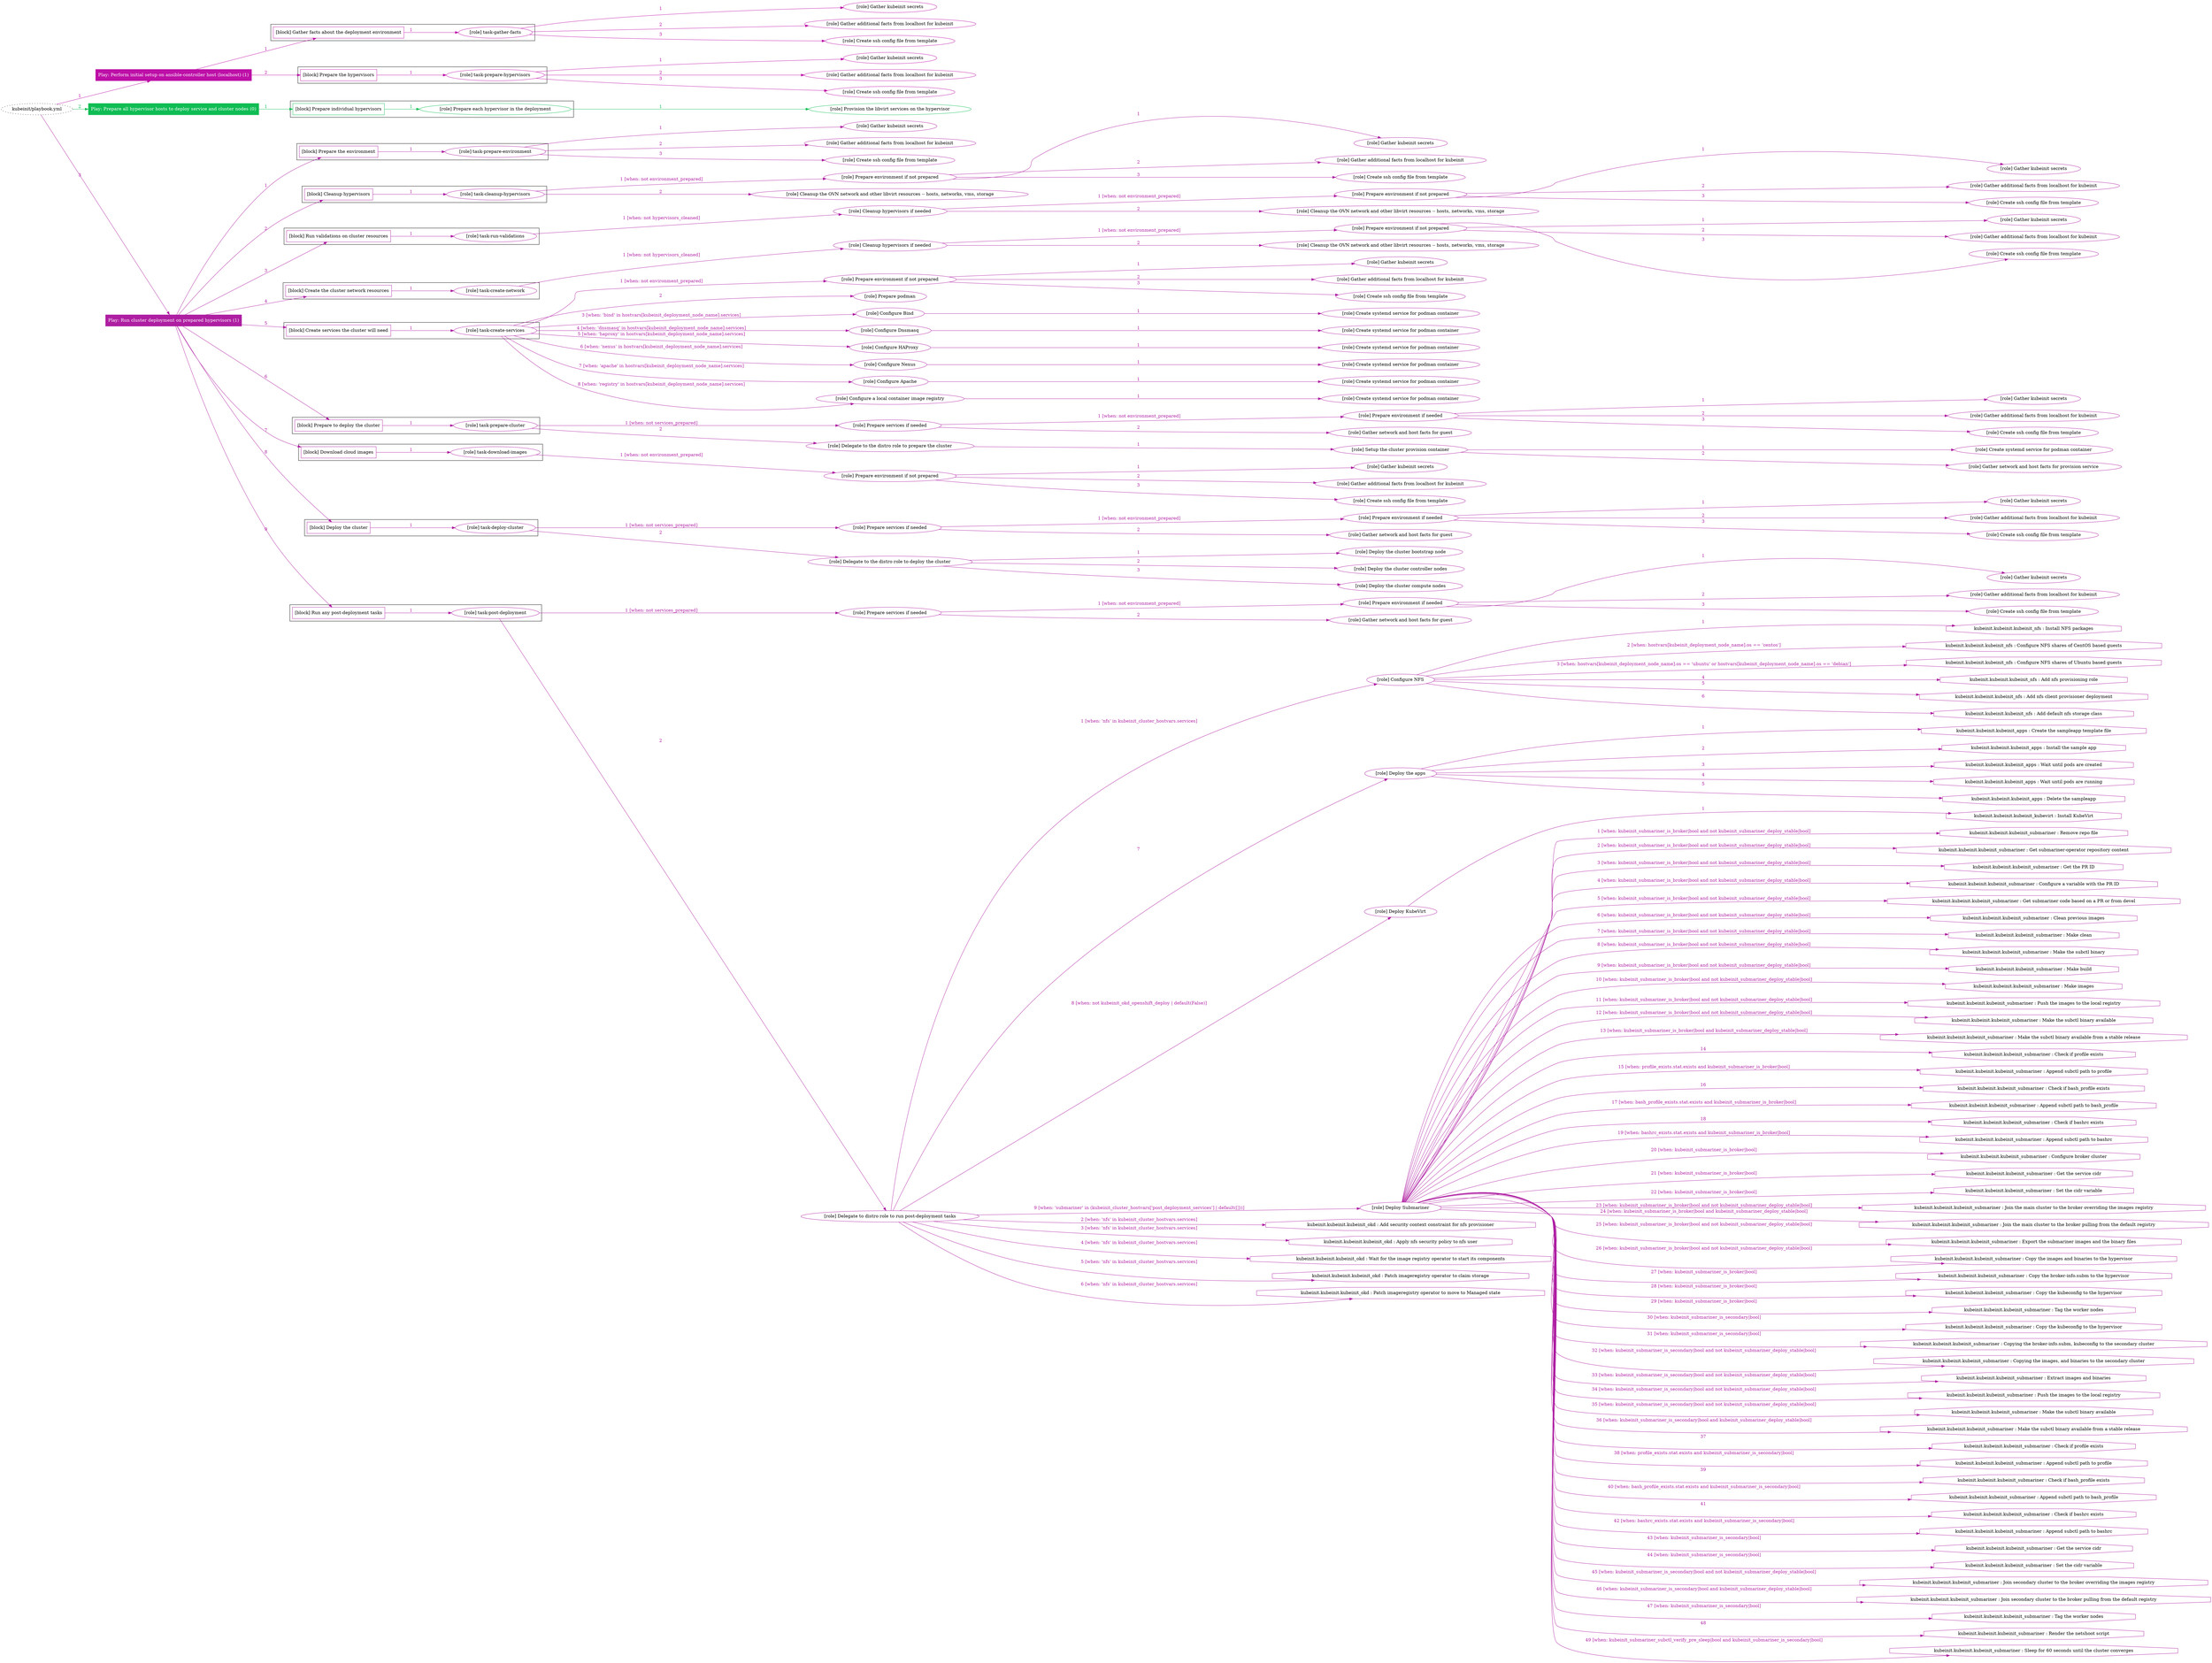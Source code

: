 digraph {
	graph [concentrate=true ordering=in rankdir=LR ratio=fill]
	edge [esep=5 sep=10]
	"kubeinit/playbook.yml" [URL="/home/runner/work/kubeinit/kubeinit/kubeinit/playbook.yml" id=playbook_280c71f0 style=dotted]
	play_33a01113 [label="Play: Perform initial setup on ansible-controller host (localhost) (1)" URL="/home/runner/work/kubeinit/kubeinit/kubeinit/playbook.yml" color="#bd0fa7" fontcolor="#ffffff" id=play_33a01113 shape=box style=filled tooltip=localhost]
	"kubeinit/playbook.yml" -> play_33a01113 [label="1 " color="#bd0fa7" fontcolor="#bd0fa7" id=edge_62fb4b26 labeltooltip="1 " tooltip="1 "]
	subgraph "Gather kubeinit secrets" {
		role_8a9061ef [label="[role] Gather kubeinit secrets" URL="/home/runner/.ansible/collections/ansible_collections/kubeinit/kubeinit/roles/kubeinit_prepare/tasks/gather_kubeinit_facts.yml" color="#bd0fa7" id=role_8a9061ef tooltip="Gather kubeinit secrets"]
	}
	subgraph "Gather additional facts from localhost for kubeinit" {
		role_3b492df6 [label="[role] Gather additional facts from localhost for kubeinit" URL="/home/runner/.ansible/collections/ansible_collections/kubeinit/kubeinit/roles/kubeinit_prepare/tasks/gather_kubeinit_facts.yml" color="#bd0fa7" id=role_3b492df6 tooltip="Gather additional facts from localhost for kubeinit"]
	}
	subgraph "Create ssh config file from template" {
		role_33e15b55 [label="[role] Create ssh config file from template" URL="/home/runner/.ansible/collections/ansible_collections/kubeinit/kubeinit/roles/kubeinit_prepare/tasks/gather_kubeinit_facts.yml" color="#bd0fa7" id=role_33e15b55 tooltip="Create ssh config file from template"]
	}
	subgraph "task-gather-facts" {
		role_028e907b [label="[role] task-gather-facts" URL="/home/runner/work/kubeinit/kubeinit/kubeinit/playbook.yml" color="#bd0fa7" id=role_028e907b tooltip="task-gather-facts"]
		role_028e907b -> role_8a9061ef [label="1 " color="#bd0fa7" fontcolor="#bd0fa7" id=edge_798b047b labeltooltip="1 " tooltip="1 "]
		role_028e907b -> role_3b492df6 [label="2 " color="#bd0fa7" fontcolor="#bd0fa7" id=edge_37b4c533 labeltooltip="2 " tooltip="2 "]
		role_028e907b -> role_33e15b55 [label="3 " color="#bd0fa7" fontcolor="#bd0fa7" id=edge_ba1f9c6f labeltooltip="3 " tooltip="3 "]
	}
	subgraph "Gather kubeinit secrets" {
		role_b8dd8c7f [label="[role] Gather kubeinit secrets" URL="/home/runner/.ansible/collections/ansible_collections/kubeinit/kubeinit/roles/kubeinit_prepare/tasks/gather_kubeinit_facts.yml" color="#bd0fa7" id=role_b8dd8c7f tooltip="Gather kubeinit secrets"]
	}
	subgraph "Gather additional facts from localhost for kubeinit" {
		role_a5ac3597 [label="[role] Gather additional facts from localhost for kubeinit" URL="/home/runner/.ansible/collections/ansible_collections/kubeinit/kubeinit/roles/kubeinit_prepare/tasks/gather_kubeinit_facts.yml" color="#bd0fa7" id=role_a5ac3597 tooltip="Gather additional facts from localhost for kubeinit"]
	}
	subgraph "Create ssh config file from template" {
		role_3afe2d1b [label="[role] Create ssh config file from template" URL="/home/runner/.ansible/collections/ansible_collections/kubeinit/kubeinit/roles/kubeinit_prepare/tasks/gather_kubeinit_facts.yml" color="#bd0fa7" id=role_3afe2d1b tooltip="Create ssh config file from template"]
	}
	subgraph "task-prepare-hypervisors" {
		role_eeff70ec [label="[role] task-prepare-hypervisors" URL="/home/runner/work/kubeinit/kubeinit/kubeinit/playbook.yml" color="#bd0fa7" id=role_eeff70ec tooltip="task-prepare-hypervisors"]
		role_eeff70ec -> role_b8dd8c7f [label="1 " color="#bd0fa7" fontcolor="#bd0fa7" id=edge_a709754d labeltooltip="1 " tooltip="1 "]
		role_eeff70ec -> role_a5ac3597 [label="2 " color="#bd0fa7" fontcolor="#bd0fa7" id=edge_6d688751 labeltooltip="2 " tooltip="2 "]
		role_eeff70ec -> role_3afe2d1b [label="3 " color="#bd0fa7" fontcolor="#bd0fa7" id=edge_e562a721 labeltooltip="3 " tooltip="3 "]
	}
	subgraph "Play: Perform initial setup on ansible-controller host (localhost) (1)" {
		play_33a01113 -> block_5885b6f0 [label=1 color="#bd0fa7" fontcolor="#bd0fa7" id=edge_d4d5643c labeltooltip=1 tooltip=1]
		subgraph cluster_block_5885b6f0 {
			block_5885b6f0 [label="[block] Gather facts about the deployment environment" URL="/home/runner/work/kubeinit/kubeinit/kubeinit/playbook.yml" color="#bd0fa7" id=block_5885b6f0 labeltooltip="Gather facts about the deployment environment" shape=box tooltip="Gather facts about the deployment environment"]
			block_5885b6f0 -> role_028e907b [label="1 " color="#bd0fa7" fontcolor="#bd0fa7" id=edge_4de1d19d labeltooltip="1 " tooltip="1 "]
		}
		play_33a01113 -> block_87dff0ae [label=2 color="#bd0fa7" fontcolor="#bd0fa7" id=edge_a22835ca labeltooltip=2 tooltip=2]
		subgraph cluster_block_87dff0ae {
			block_87dff0ae [label="[block] Prepare the hypervisors" URL="/home/runner/work/kubeinit/kubeinit/kubeinit/playbook.yml" color="#bd0fa7" id=block_87dff0ae labeltooltip="Prepare the hypervisors" shape=box tooltip="Prepare the hypervisors"]
			block_87dff0ae -> role_eeff70ec [label="1 " color="#bd0fa7" fontcolor="#bd0fa7" id=edge_3bec3dd1 labeltooltip="1 " tooltip="1 "]
		}
	}
	play_f8fd6f84 [label="Play: Prepare all hypervisor hosts to deploy service and cluster nodes (0)" URL="/home/runner/work/kubeinit/kubeinit/kubeinit/playbook.yml" color="#0fbd54" fontcolor="#ffffff" id=play_f8fd6f84 shape=box style=filled tooltip="Play: Prepare all hypervisor hosts to deploy service and cluster nodes (0)"]
	"kubeinit/playbook.yml" -> play_f8fd6f84 [label="2 " color="#0fbd54" fontcolor="#0fbd54" id=edge_e1a794cb labeltooltip="2 " tooltip="2 "]
	subgraph "Provision the libvirt services on the hypervisor" {
		role_81709f04 [label="[role] Provision the libvirt services on the hypervisor" URL="/home/runner/.ansible/collections/ansible_collections/kubeinit/kubeinit/roles/kubeinit_prepare/tasks/prepare_hypervisor.yml" color="#0fbd54" id=role_81709f04 tooltip="Provision the libvirt services on the hypervisor"]
	}
	subgraph "Prepare each hypervisor in the deployment" {
		role_b13b30ca [label="[role] Prepare each hypervisor in the deployment" URL="/home/runner/work/kubeinit/kubeinit/kubeinit/playbook.yml" color="#0fbd54" id=role_b13b30ca tooltip="Prepare each hypervisor in the deployment"]
		role_b13b30ca -> role_81709f04 [label="1 " color="#0fbd54" fontcolor="#0fbd54" id=edge_0ca077d0 labeltooltip="1 " tooltip="1 "]
	}
	subgraph "Play: Prepare all hypervisor hosts to deploy service and cluster nodes (0)" {
		play_f8fd6f84 -> block_bfbfb2ed [label=1 color="#0fbd54" fontcolor="#0fbd54" id=edge_d5e7741a labeltooltip=1 tooltip=1]
		subgraph cluster_block_bfbfb2ed {
			block_bfbfb2ed [label="[block] Prepare individual hypervisors" URL="/home/runner/work/kubeinit/kubeinit/kubeinit/playbook.yml" color="#0fbd54" id=block_bfbfb2ed labeltooltip="Prepare individual hypervisors" shape=box tooltip="Prepare individual hypervisors"]
			block_bfbfb2ed -> role_b13b30ca [label="1 " color="#0fbd54" fontcolor="#0fbd54" id=edge_247520b0 labeltooltip="1 " tooltip="1 "]
		}
	}
	play_e1277892 [label="Play: Run cluster deployment on prepared hypervisors (1)" URL="/home/runner/work/kubeinit/kubeinit/kubeinit/playbook.yml" color="#ae1ea2" fontcolor="#ffffff" id=play_e1277892 shape=box style=filled tooltip=localhost]
	"kubeinit/playbook.yml" -> play_e1277892 [label="3 " color="#ae1ea2" fontcolor="#ae1ea2" id=edge_5af043f3 labeltooltip="3 " tooltip="3 "]
	subgraph "Gather kubeinit secrets" {
		role_32c22a49 [label="[role] Gather kubeinit secrets" URL="/home/runner/.ansible/collections/ansible_collections/kubeinit/kubeinit/roles/kubeinit_prepare/tasks/gather_kubeinit_facts.yml" color="#ae1ea2" id=role_32c22a49 tooltip="Gather kubeinit secrets"]
	}
	subgraph "Gather additional facts from localhost for kubeinit" {
		role_c4c2188e [label="[role] Gather additional facts from localhost for kubeinit" URL="/home/runner/.ansible/collections/ansible_collections/kubeinit/kubeinit/roles/kubeinit_prepare/tasks/gather_kubeinit_facts.yml" color="#ae1ea2" id=role_c4c2188e tooltip="Gather additional facts from localhost for kubeinit"]
	}
	subgraph "Create ssh config file from template" {
		role_27eea590 [label="[role] Create ssh config file from template" URL="/home/runner/.ansible/collections/ansible_collections/kubeinit/kubeinit/roles/kubeinit_prepare/tasks/gather_kubeinit_facts.yml" color="#ae1ea2" id=role_27eea590 tooltip="Create ssh config file from template"]
	}
	subgraph "task-prepare-environment" {
		role_a95cc3f8 [label="[role] task-prepare-environment" URL="/home/runner/work/kubeinit/kubeinit/kubeinit/playbook.yml" color="#ae1ea2" id=role_a95cc3f8 tooltip="task-prepare-environment"]
		role_a95cc3f8 -> role_32c22a49 [label="1 " color="#ae1ea2" fontcolor="#ae1ea2" id=edge_1a87656c labeltooltip="1 " tooltip="1 "]
		role_a95cc3f8 -> role_c4c2188e [label="2 " color="#ae1ea2" fontcolor="#ae1ea2" id=edge_0ad961eb labeltooltip="2 " tooltip="2 "]
		role_a95cc3f8 -> role_27eea590 [label="3 " color="#ae1ea2" fontcolor="#ae1ea2" id=edge_aaf6a640 labeltooltip="3 " tooltip="3 "]
	}
	subgraph "Gather kubeinit secrets" {
		role_1060e91c [label="[role] Gather kubeinit secrets" URL="/home/runner/.ansible/collections/ansible_collections/kubeinit/kubeinit/roles/kubeinit_prepare/tasks/gather_kubeinit_facts.yml" color="#ae1ea2" id=role_1060e91c tooltip="Gather kubeinit secrets"]
	}
	subgraph "Gather additional facts from localhost for kubeinit" {
		role_ed07a0dd [label="[role] Gather additional facts from localhost for kubeinit" URL="/home/runner/.ansible/collections/ansible_collections/kubeinit/kubeinit/roles/kubeinit_prepare/tasks/gather_kubeinit_facts.yml" color="#ae1ea2" id=role_ed07a0dd tooltip="Gather additional facts from localhost for kubeinit"]
	}
	subgraph "Create ssh config file from template" {
		role_30d344fc [label="[role] Create ssh config file from template" URL="/home/runner/.ansible/collections/ansible_collections/kubeinit/kubeinit/roles/kubeinit_prepare/tasks/gather_kubeinit_facts.yml" color="#ae1ea2" id=role_30d344fc tooltip="Create ssh config file from template"]
	}
	subgraph "Prepare environment if not prepared" {
		role_74d4fe73 [label="[role] Prepare environment if not prepared" URL="/home/runner/.ansible/collections/ansible_collections/kubeinit/kubeinit/roles/kubeinit_prepare/tasks/cleanup_hypervisors.yml" color="#ae1ea2" id=role_74d4fe73 tooltip="Prepare environment if not prepared"]
		role_74d4fe73 -> role_1060e91c [label="1 " color="#ae1ea2" fontcolor="#ae1ea2" id=edge_4ab932b9 labeltooltip="1 " tooltip="1 "]
		role_74d4fe73 -> role_ed07a0dd [label="2 " color="#ae1ea2" fontcolor="#ae1ea2" id=edge_605ef10c labeltooltip="2 " tooltip="2 "]
		role_74d4fe73 -> role_30d344fc [label="3 " color="#ae1ea2" fontcolor="#ae1ea2" id=edge_05ed8288 labeltooltip="3 " tooltip="3 "]
	}
	subgraph "Cleanup the OVN network and other libvirt resources -- hosts, networks, vms, storage" {
		role_a9b65317 [label="[role] Cleanup the OVN network and other libvirt resources -- hosts, networks, vms, storage" URL="/home/runner/.ansible/collections/ansible_collections/kubeinit/kubeinit/roles/kubeinit_prepare/tasks/cleanup_hypervisors.yml" color="#ae1ea2" id=role_a9b65317 tooltip="Cleanup the OVN network and other libvirt resources -- hosts, networks, vms, storage"]
	}
	subgraph "task-cleanup-hypervisors" {
		role_49b3cc72 [label="[role] task-cleanup-hypervisors" URL="/home/runner/work/kubeinit/kubeinit/kubeinit/playbook.yml" color="#ae1ea2" id=role_49b3cc72 tooltip="task-cleanup-hypervisors"]
		role_49b3cc72 -> role_74d4fe73 [label="1 [when: not environment_prepared]" color="#ae1ea2" fontcolor="#ae1ea2" id=edge_ce66d9e8 labeltooltip="1 [when: not environment_prepared]" tooltip="1 [when: not environment_prepared]"]
		role_49b3cc72 -> role_a9b65317 [label="2 " color="#ae1ea2" fontcolor="#ae1ea2" id=edge_3bec46cb labeltooltip="2 " tooltip="2 "]
	}
	subgraph "Gather kubeinit secrets" {
		role_8bcdf982 [label="[role] Gather kubeinit secrets" URL="/home/runner/.ansible/collections/ansible_collections/kubeinit/kubeinit/roles/kubeinit_prepare/tasks/gather_kubeinit_facts.yml" color="#ae1ea2" id=role_8bcdf982 tooltip="Gather kubeinit secrets"]
	}
	subgraph "Gather additional facts from localhost for kubeinit" {
		role_71d98ff8 [label="[role] Gather additional facts from localhost for kubeinit" URL="/home/runner/.ansible/collections/ansible_collections/kubeinit/kubeinit/roles/kubeinit_prepare/tasks/gather_kubeinit_facts.yml" color="#ae1ea2" id=role_71d98ff8 tooltip="Gather additional facts from localhost for kubeinit"]
	}
	subgraph "Create ssh config file from template" {
		role_2b98738a [label="[role] Create ssh config file from template" URL="/home/runner/.ansible/collections/ansible_collections/kubeinit/kubeinit/roles/kubeinit_prepare/tasks/gather_kubeinit_facts.yml" color="#ae1ea2" id=role_2b98738a tooltip="Create ssh config file from template"]
	}
	subgraph "Prepare environment if not prepared" {
		role_c2a5b7ad [label="[role] Prepare environment if not prepared" URL="/home/runner/.ansible/collections/ansible_collections/kubeinit/kubeinit/roles/kubeinit_prepare/tasks/cleanup_hypervisors.yml" color="#ae1ea2" id=role_c2a5b7ad tooltip="Prepare environment if not prepared"]
		role_c2a5b7ad -> role_8bcdf982 [label="1 " color="#ae1ea2" fontcolor="#ae1ea2" id=edge_effe6309 labeltooltip="1 " tooltip="1 "]
		role_c2a5b7ad -> role_71d98ff8 [label="2 " color="#ae1ea2" fontcolor="#ae1ea2" id=edge_3c73c63e labeltooltip="2 " tooltip="2 "]
		role_c2a5b7ad -> role_2b98738a [label="3 " color="#ae1ea2" fontcolor="#ae1ea2" id=edge_ed2083e3 labeltooltip="3 " tooltip="3 "]
	}
	subgraph "Cleanup the OVN network and other libvirt resources -- hosts, networks, vms, storage" {
		role_c8914cd2 [label="[role] Cleanup the OVN network and other libvirt resources -- hosts, networks, vms, storage" URL="/home/runner/.ansible/collections/ansible_collections/kubeinit/kubeinit/roles/kubeinit_prepare/tasks/cleanup_hypervisors.yml" color="#ae1ea2" id=role_c8914cd2 tooltip="Cleanup the OVN network and other libvirt resources -- hosts, networks, vms, storage"]
	}
	subgraph "Cleanup hypervisors if needed" {
		role_5372bce4 [label="[role] Cleanup hypervisors if needed" URL="/home/runner/.ansible/collections/ansible_collections/kubeinit/kubeinit/roles/kubeinit_validations/tasks/main.yml" color="#ae1ea2" id=role_5372bce4 tooltip="Cleanup hypervisors if needed"]
		role_5372bce4 -> role_c2a5b7ad [label="1 [when: not environment_prepared]" color="#ae1ea2" fontcolor="#ae1ea2" id=edge_a2d68265 labeltooltip="1 [when: not environment_prepared]" tooltip="1 [when: not environment_prepared]"]
		role_5372bce4 -> role_c8914cd2 [label="2 " color="#ae1ea2" fontcolor="#ae1ea2" id=edge_7bbb5065 labeltooltip="2 " tooltip="2 "]
	}
	subgraph "task-run-validations" {
		role_db061488 [label="[role] task-run-validations" URL="/home/runner/work/kubeinit/kubeinit/kubeinit/playbook.yml" color="#ae1ea2" id=role_db061488 tooltip="task-run-validations"]
		role_db061488 -> role_5372bce4 [label="1 [when: not hypervisors_cleaned]" color="#ae1ea2" fontcolor="#ae1ea2" id=edge_07eef126 labeltooltip="1 [when: not hypervisors_cleaned]" tooltip="1 [when: not hypervisors_cleaned]"]
	}
	subgraph "Gather kubeinit secrets" {
		role_c9432650 [label="[role] Gather kubeinit secrets" URL="/home/runner/.ansible/collections/ansible_collections/kubeinit/kubeinit/roles/kubeinit_prepare/tasks/gather_kubeinit_facts.yml" color="#ae1ea2" id=role_c9432650 tooltip="Gather kubeinit secrets"]
	}
	subgraph "Gather additional facts from localhost for kubeinit" {
		role_106514e7 [label="[role] Gather additional facts from localhost for kubeinit" URL="/home/runner/.ansible/collections/ansible_collections/kubeinit/kubeinit/roles/kubeinit_prepare/tasks/gather_kubeinit_facts.yml" color="#ae1ea2" id=role_106514e7 tooltip="Gather additional facts from localhost for kubeinit"]
	}
	subgraph "Create ssh config file from template" {
		role_a1057817 [label="[role] Create ssh config file from template" URL="/home/runner/.ansible/collections/ansible_collections/kubeinit/kubeinit/roles/kubeinit_prepare/tasks/gather_kubeinit_facts.yml" color="#ae1ea2" id=role_a1057817 tooltip="Create ssh config file from template"]
	}
	subgraph "Prepare environment if not prepared" {
		role_a4112003 [label="[role] Prepare environment if not prepared" URL="/home/runner/.ansible/collections/ansible_collections/kubeinit/kubeinit/roles/kubeinit_prepare/tasks/cleanup_hypervisors.yml" color="#ae1ea2" id=role_a4112003 tooltip="Prepare environment if not prepared"]
		role_a4112003 -> role_c9432650 [label="1 " color="#ae1ea2" fontcolor="#ae1ea2" id=edge_b6cfe938 labeltooltip="1 " tooltip="1 "]
		role_a4112003 -> role_106514e7 [label="2 " color="#ae1ea2" fontcolor="#ae1ea2" id=edge_01bd6fd9 labeltooltip="2 " tooltip="2 "]
		role_a4112003 -> role_a1057817 [label="3 " color="#ae1ea2" fontcolor="#ae1ea2" id=edge_ad667793 labeltooltip="3 " tooltip="3 "]
	}
	subgraph "Cleanup the OVN network and other libvirt resources -- hosts, networks, vms, storage" {
		role_c3cc05d9 [label="[role] Cleanup the OVN network and other libvirt resources -- hosts, networks, vms, storage" URL="/home/runner/.ansible/collections/ansible_collections/kubeinit/kubeinit/roles/kubeinit_prepare/tasks/cleanup_hypervisors.yml" color="#ae1ea2" id=role_c3cc05d9 tooltip="Cleanup the OVN network and other libvirt resources -- hosts, networks, vms, storage"]
	}
	subgraph "Cleanup hypervisors if needed" {
		role_7702396a [label="[role] Cleanup hypervisors if needed" URL="/home/runner/.ansible/collections/ansible_collections/kubeinit/kubeinit/roles/kubeinit_libvirt/tasks/create_network.yml" color="#ae1ea2" id=role_7702396a tooltip="Cleanup hypervisors if needed"]
		role_7702396a -> role_a4112003 [label="1 [when: not environment_prepared]" color="#ae1ea2" fontcolor="#ae1ea2" id=edge_c76ad527 labeltooltip="1 [when: not environment_prepared]" tooltip="1 [when: not environment_prepared]"]
		role_7702396a -> role_c3cc05d9 [label="2 " color="#ae1ea2" fontcolor="#ae1ea2" id=edge_dc005f0f labeltooltip="2 " tooltip="2 "]
	}
	subgraph "task-create-network" {
		role_a4fbfec1 [label="[role] task-create-network" URL="/home/runner/work/kubeinit/kubeinit/kubeinit/playbook.yml" color="#ae1ea2" id=role_a4fbfec1 tooltip="task-create-network"]
		role_a4fbfec1 -> role_7702396a [label="1 [when: not hypervisors_cleaned]" color="#ae1ea2" fontcolor="#ae1ea2" id=edge_a844c6ac labeltooltip="1 [when: not hypervisors_cleaned]" tooltip="1 [when: not hypervisors_cleaned]"]
	}
	subgraph "Gather kubeinit secrets" {
		role_0e3055cf [label="[role] Gather kubeinit secrets" URL="/home/runner/.ansible/collections/ansible_collections/kubeinit/kubeinit/roles/kubeinit_prepare/tasks/gather_kubeinit_facts.yml" color="#ae1ea2" id=role_0e3055cf tooltip="Gather kubeinit secrets"]
	}
	subgraph "Gather additional facts from localhost for kubeinit" {
		role_650dc303 [label="[role] Gather additional facts from localhost for kubeinit" URL="/home/runner/.ansible/collections/ansible_collections/kubeinit/kubeinit/roles/kubeinit_prepare/tasks/gather_kubeinit_facts.yml" color="#ae1ea2" id=role_650dc303 tooltip="Gather additional facts from localhost for kubeinit"]
	}
	subgraph "Create ssh config file from template" {
		role_1cb95d5c [label="[role] Create ssh config file from template" URL="/home/runner/.ansible/collections/ansible_collections/kubeinit/kubeinit/roles/kubeinit_prepare/tasks/gather_kubeinit_facts.yml" color="#ae1ea2" id=role_1cb95d5c tooltip="Create ssh config file from template"]
	}
	subgraph "Prepare environment if not prepared" {
		role_b6c52076 [label="[role] Prepare environment if not prepared" URL="/home/runner/.ansible/collections/ansible_collections/kubeinit/kubeinit/roles/kubeinit_services/tasks/main.yml" color="#ae1ea2" id=role_b6c52076 tooltip="Prepare environment if not prepared"]
		role_b6c52076 -> role_0e3055cf [label="1 " color="#ae1ea2" fontcolor="#ae1ea2" id=edge_49d9b0f0 labeltooltip="1 " tooltip="1 "]
		role_b6c52076 -> role_650dc303 [label="2 " color="#ae1ea2" fontcolor="#ae1ea2" id=edge_8d589a79 labeltooltip="2 " tooltip="2 "]
		role_b6c52076 -> role_1cb95d5c [label="3 " color="#ae1ea2" fontcolor="#ae1ea2" id=edge_b2915991 labeltooltip="3 " tooltip="3 "]
	}
	subgraph "Prepare podman" {
		role_16456bb1 [label="[role] Prepare podman" URL="/home/runner/.ansible/collections/ansible_collections/kubeinit/kubeinit/roles/kubeinit_services/tasks/00_create_service_pod.yml" color="#ae1ea2" id=role_16456bb1 tooltip="Prepare podman"]
	}
	subgraph "Create systemd service for podman container" {
		role_c0cded25 [label="[role] Create systemd service for podman container" URL="/home/runner/.ansible/collections/ansible_collections/kubeinit/kubeinit/roles/kubeinit_bind/tasks/main.yml" color="#ae1ea2" id=role_c0cded25 tooltip="Create systemd service for podman container"]
	}
	subgraph "Configure Bind" {
		role_6e2e2f2e [label="[role] Configure Bind" URL="/home/runner/.ansible/collections/ansible_collections/kubeinit/kubeinit/roles/kubeinit_services/tasks/start_services_containers.yml" color="#ae1ea2" id=role_6e2e2f2e tooltip="Configure Bind"]
		role_6e2e2f2e -> role_c0cded25 [label="1 " color="#ae1ea2" fontcolor="#ae1ea2" id=edge_80fc28fb labeltooltip="1 " tooltip="1 "]
	}
	subgraph "Create systemd service for podman container" {
		role_12cca523 [label="[role] Create systemd service for podman container" URL="/home/runner/.ansible/collections/ansible_collections/kubeinit/kubeinit/roles/kubeinit_dnsmasq/tasks/main.yml" color="#ae1ea2" id=role_12cca523 tooltip="Create systemd service for podman container"]
	}
	subgraph "Configure Dnsmasq" {
		role_b7b8b46b [label="[role] Configure Dnsmasq" URL="/home/runner/.ansible/collections/ansible_collections/kubeinit/kubeinit/roles/kubeinit_services/tasks/start_services_containers.yml" color="#ae1ea2" id=role_b7b8b46b tooltip="Configure Dnsmasq"]
		role_b7b8b46b -> role_12cca523 [label="1 " color="#ae1ea2" fontcolor="#ae1ea2" id=edge_1e568dfe labeltooltip="1 " tooltip="1 "]
	}
	subgraph "Create systemd service for podman container" {
		role_48b42e6a [label="[role] Create systemd service for podman container" URL="/home/runner/.ansible/collections/ansible_collections/kubeinit/kubeinit/roles/kubeinit_haproxy/tasks/main.yml" color="#ae1ea2" id=role_48b42e6a tooltip="Create systemd service for podman container"]
	}
	subgraph "Configure HAProxy" {
		role_9f428574 [label="[role] Configure HAProxy" URL="/home/runner/.ansible/collections/ansible_collections/kubeinit/kubeinit/roles/kubeinit_services/tasks/start_services_containers.yml" color="#ae1ea2" id=role_9f428574 tooltip="Configure HAProxy"]
		role_9f428574 -> role_48b42e6a [label="1 " color="#ae1ea2" fontcolor="#ae1ea2" id=edge_6fcd9924 labeltooltip="1 " tooltip="1 "]
	}
	subgraph "Create systemd service for podman container" {
		role_a4b4eb96 [label="[role] Create systemd service for podman container" URL="/home/runner/.ansible/collections/ansible_collections/kubeinit/kubeinit/roles/kubeinit_nexus/tasks/main.yml" color="#ae1ea2" id=role_a4b4eb96 tooltip="Create systemd service for podman container"]
	}
	subgraph "Configure Nexus" {
		role_756d0c9d [label="[role] Configure Nexus" URL="/home/runner/.ansible/collections/ansible_collections/kubeinit/kubeinit/roles/kubeinit_services/tasks/start_services_containers.yml" color="#ae1ea2" id=role_756d0c9d tooltip="Configure Nexus"]
		role_756d0c9d -> role_a4b4eb96 [label="1 " color="#ae1ea2" fontcolor="#ae1ea2" id=edge_9f8885c5 labeltooltip="1 " tooltip="1 "]
	}
	subgraph "Create systemd service for podman container" {
		role_d5c84216 [label="[role] Create systemd service for podman container" URL="/home/runner/.ansible/collections/ansible_collections/kubeinit/kubeinit/roles/kubeinit_apache/tasks/main.yml" color="#ae1ea2" id=role_d5c84216 tooltip="Create systemd service for podman container"]
	}
	subgraph "Configure Apache" {
		role_1b01e5e4 [label="[role] Configure Apache" URL="/home/runner/.ansible/collections/ansible_collections/kubeinit/kubeinit/roles/kubeinit_services/tasks/start_services_containers.yml" color="#ae1ea2" id=role_1b01e5e4 tooltip="Configure Apache"]
		role_1b01e5e4 -> role_d5c84216 [label="1 " color="#ae1ea2" fontcolor="#ae1ea2" id=edge_3de8198c labeltooltip="1 " tooltip="1 "]
	}
	subgraph "Create systemd service for podman container" {
		role_f2077fb7 [label="[role] Create systemd service for podman container" URL="/home/runner/.ansible/collections/ansible_collections/kubeinit/kubeinit/roles/kubeinit_registry/tasks/main.yml" color="#ae1ea2" id=role_f2077fb7 tooltip="Create systemd service for podman container"]
	}
	subgraph "Configure a local container image registry" {
		role_418436f0 [label="[role] Configure a local container image registry" URL="/home/runner/.ansible/collections/ansible_collections/kubeinit/kubeinit/roles/kubeinit_services/tasks/start_services_containers.yml" color="#ae1ea2" id=role_418436f0 tooltip="Configure a local container image registry"]
		role_418436f0 -> role_f2077fb7 [label="1 " color="#ae1ea2" fontcolor="#ae1ea2" id=edge_7d87cfc5 labeltooltip="1 " tooltip="1 "]
	}
	subgraph "task-create-services" {
		role_963bc4c5 [label="[role] task-create-services" URL="/home/runner/work/kubeinit/kubeinit/kubeinit/playbook.yml" color="#ae1ea2" id=role_963bc4c5 tooltip="task-create-services"]
		role_963bc4c5 -> role_b6c52076 [label="1 [when: not environment_prepared]" color="#ae1ea2" fontcolor="#ae1ea2" id=edge_32e939c7 labeltooltip="1 [when: not environment_prepared]" tooltip="1 [when: not environment_prepared]"]
		role_963bc4c5 -> role_16456bb1 [label="2 " color="#ae1ea2" fontcolor="#ae1ea2" id=edge_b4e6a439 labeltooltip="2 " tooltip="2 "]
		role_963bc4c5 -> role_6e2e2f2e [label="3 [when: 'bind' in hostvars[kubeinit_deployment_node_name].services]" color="#ae1ea2" fontcolor="#ae1ea2" id=edge_5f0d95ff labeltooltip="3 [when: 'bind' in hostvars[kubeinit_deployment_node_name].services]" tooltip="3 [when: 'bind' in hostvars[kubeinit_deployment_node_name].services]"]
		role_963bc4c5 -> role_b7b8b46b [label="4 [when: 'dnsmasq' in hostvars[kubeinit_deployment_node_name].services]" color="#ae1ea2" fontcolor="#ae1ea2" id=edge_423723a4 labeltooltip="4 [when: 'dnsmasq' in hostvars[kubeinit_deployment_node_name].services]" tooltip="4 [when: 'dnsmasq' in hostvars[kubeinit_deployment_node_name].services]"]
		role_963bc4c5 -> role_9f428574 [label="5 [when: 'haproxy' in hostvars[kubeinit_deployment_node_name].services]" color="#ae1ea2" fontcolor="#ae1ea2" id=edge_eaee7908 labeltooltip="5 [when: 'haproxy' in hostvars[kubeinit_deployment_node_name].services]" tooltip="5 [when: 'haproxy' in hostvars[kubeinit_deployment_node_name].services]"]
		role_963bc4c5 -> role_756d0c9d [label="6 [when: 'nexus' in hostvars[kubeinit_deployment_node_name].services]" color="#ae1ea2" fontcolor="#ae1ea2" id=edge_1da1133e labeltooltip="6 [when: 'nexus' in hostvars[kubeinit_deployment_node_name].services]" tooltip="6 [when: 'nexus' in hostvars[kubeinit_deployment_node_name].services]"]
		role_963bc4c5 -> role_1b01e5e4 [label="7 [when: 'apache' in hostvars[kubeinit_deployment_node_name].services]" color="#ae1ea2" fontcolor="#ae1ea2" id=edge_b1ddf775 labeltooltip="7 [when: 'apache' in hostvars[kubeinit_deployment_node_name].services]" tooltip="7 [when: 'apache' in hostvars[kubeinit_deployment_node_name].services]"]
		role_963bc4c5 -> role_418436f0 [label="8 [when: 'registry' in hostvars[kubeinit_deployment_node_name].services]" color="#ae1ea2" fontcolor="#ae1ea2" id=edge_9648a8ab labeltooltip="8 [when: 'registry' in hostvars[kubeinit_deployment_node_name].services]" tooltip="8 [when: 'registry' in hostvars[kubeinit_deployment_node_name].services]"]
	}
	subgraph "Gather kubeinit secrets" {
		role_96e80114 [label="[role] Gather kubeinit secrets" URL="/home/runner/.ansible/collections/ansible_collections/kubeinit/kubeinit/roles/kubeinit_prepare/tasks/gather_kubeinit_facts.yml" color="#ae1ea2" id=role_96e80114 tooltip="Gather kubeinit secrets"]
	}
	subgraph "Gather additional facts from localhost for kubeinit" {
		role_bb2a6675 [label="[role] Gather additional facts from localhost for kubeinit" URL="/home/runner/.ansible/collections/ansible_collections/kubeinit/kubeinit/roles/kubeinit_prepare/tasks/gather_kubeinit_facts.yml" color="#ae1ea2" id=role_bb2a6675 tooltip="Gather additional facts from localhost for kubeinit"]
	}
	subgraph "Create ssh config file from template" {
		role_865b01ba [label="[role] Create ssh config file from template" URL="/home/runner/.ansible/collections/ansible_collections/kubeinit/kubeinit/roles/kubeinit_prepare/tasks/gather_kubeinit_facts.yml" color="#ae1ea2" id=role_865b01ba tooltip="Create ssh config file from template"]
	}
	subgraph "Prepare environment if needed" {
		role_5700e92d [label="[role] Prepare environment if needed" URL="/home/runner/.ansible/collections/ansible_collections/kubeinit/kubeinit/roles/kubeinit_services/tasks/prepare_services.yml" color="#ae1ea2" id=role_5700e92d tooltip="Prepare environment if needed"]
		role_5700e92d -> role_96e80114 [label="1 " color="#ae1ea2" fontcolor="#ae1ea2" id=edge_250650e6 labeltooltip="1 " tooltip="1 "]
		role_5700e92d -> role_bb2a6675 [label="2 " color="#ae1ea2" fontcolor="#ae1ea2" id=edge_ab7e772f labeltooltip="2 " tooltip="2 "]
		role_5700e92d -> role_865b01ba [label="3 " color="#ae1ea2" fontcolor="#ae1ea2" id=edge_d5f293f1 labeltooltip="3 " tooltip="3 "]
	}
	subgraph "Gather network and host facts for guest" {
		role_adb63165 [label="[role] Gather network and host facts for guest" URL="/home/runner/.ansible/collections/ansible_collections/kubeinit/kubeinit/roles/kubeinit_services/tasks/prepare_services.yml" color="#ae1ea2" id=role_adb63165 tooltip="Gather network and host facts for guest"]
	}
	subgraph "Prepare services if needed" {
		role_cbe6b561 [label="[role] Prepare services if needed" URL="/home/runner/.ansible/collections/ansible_collections/kubeinit/kubeinit/roles/kubeinit_prepare/tasks/prepare_cluster.yml" color="#ae1ea2" id=role_cbe6b561 tooltip="Prepare services if needed"]
		role_cbe6b561 -> role_5700e92d [label="1 [when: not environment_prepared]" color="#ae1ea2" fontcolor="#ae1ea2" id=edge_97353853 labeltooltip="1 [when: not environment_prepared]" tooltip="1 [when: not environment_prepared]"]
		role_cbe6b561 -> role_adb63165 [label="2 " color="#ae1ea2" fontcolor="#ae1ea2" id=edge_78b89201 labeltooltip="2 " tooltip="2 "]
	}
	subgraph "Create systemd service for podman container" {
		role_9619bde6 [label="[role] Create systemd service for podman container" URL="/home/runner/.ansible/collections/ansible_collections/kubeinit/kubeinit/roles/kubeinit_services/tasks/create_provision_container.yml" color="#ae1ea2" id=role_9619bde6 tooltip="Create systemd service for podman container"]
	}
	subgraph "Gather network and host facts for provision service" {
		role_6fdf6b81 [label="[role] Gather network and host facts for provision service" URL="/home/runner/.ansible/collections/ansible_collections/kubeinit/kubeinit/roles/kubeinit_services/tasks/create_provision_container.yml" color="#ae1ea2" id=role_6fdf6b81 tooltip="Gather network and host facts for provision service"]
	}
	subgraph "Setup the cluster provision container" {
		role_d090830e [label="[role] Setup the cluster provision container" URL="/home/runner/.ansible/collections/ansible_collections/kubeinit/kubeinit/roles/kubeinit_okd/tasks/prepare_cluster.yml" color="#ae1ea2" id=role_d090830e tooltip="Setup the cluster provision container"]
		role_d090830e -> role_9619bde6 [label="1 " color="#ae1ea2" fontcolor="#ae1ea2" id=edge_7dcbe8cf labeltooltip="1 " tooltip="1 "]
		role_d090830e -> role_6fdf6b81 [label="2 " color="#ae1ea2" fontcolor="#ae1ea2" id=edge_21c46968 labeltooltip="2 " tooltip="2 "]
	}
	subgraph "Delegate to the distro role to prepare the cluster" {
		role_9fd4ccd3 [label="[role] Delegate to the distro role to prepare the cluster" URL="/home/runner/.ansible/collections/ansible_collections/kubeinit/kubeinit/roles/kubeinit_prepare/tasks/prepare_cluster.yml" color="#ae1ea2" id=role_9fd4ccd3 tooltip="Delegate to the distro role to prepare the cluster"]
		role_9fd4ccd3 -> role_d090830e [label="1 " color="#ae1ea2" fontcolor="#ae1ea2" id=edge_2248e25d labeltooltip="1 " tooltip="1 "]
	}
	subgraph "task-prepare-cluster" {
		role_0adbdd37 [label="[role] task-prepare-cluster" URL="/home/runner/work/kubeinit/kubeinit/kubeinit/playbook.yml" color="#ae1ea2" id=role_0adbdd37 tooltip="task-prepare-cluster"]
		role_0adbdd37 -> role_cbe6b561 [label="1 [when: not services_prepared]" color="#ae1ea2" fontcolor="#ae1ea2" id=edge_0286a868 labeltooltip="1 [when: not services_prepared]" tooltip="1 [when: not services_prepared]"]
		role_0adbdd37 -> role_9fd4ccd3 [label="2 " color="#ae1ea2" fontcolor="#ae1ea2" id=edge_57670ba0 labeltooltip="2 " tooltip="2 "]
	}
	subgraph "Gather kubeinit secrets" {
		role_cce6aee0 [label="[role] Gather kubeinit secrets" URL="/home/runner/.ansible/collections/ansible_collections/kubeinit/kubeinit/roles/kubeinit_prepare/tasks/gather_kubeinit_facts.yml" color="#ae1ea2" id=role_cce6aee0 tooltip="Gather kubeinit secrets"]
	}
	subgraph "Gather additional facts from localhost for kubeinit" {
		role_c06fd55e [label="[role] Gather additional facts from localhost for kubeinit" URL="/home/runner/.ansible/collections/ansible_collections/kubeinit/kubeinit/roles/kubeinit_prepare/tasks/gather_kubeinit_facts.yml" color="#ae1ea2" id=role_c06fd55e tooltip="Gather additional facts from localhost for kubeinit"]
	}
	subgraph "Create ssh config file from template" {
		role_fa665b67 [label="[role] Create ssh config file from template" URL="/home/runner/.ansible/collections/ansible_collections/kubeinit/kubeinit/roles/kubeinit_prepare/tasks/gather_kubeinit_facts.yml" color="#ae1ea2" id=role_fa665b67 tooltip="Create ssh config file from template"]
	}
	subgraph "Prepare environment if not prepared" {
		role_ed0e5c19 [label="[role] Prepare environment if not prepared" URL="/home/runner/.ansible/collections/ansible_collections/kubeinit/kubeinit/roles/kubeinit_libvirt/tasks/download_cloud_images.yml" color="#ae1ea2" id=role_ed0e5c19 tooltip="Prepare environment if not prepared"]
		role_ed0e5c19 -> role_cce6aee0 [label="1 " color="#ae1ea2" fontcolor="#ae1ea2" id=edge_3b379ea0 labeltooltip="1 " tooltip="1 "]
		role_ed0e5c19 -> role_c06fd55e [label="2 " color="#ae1ea2" fontcolor="#ae1ea2" id=edge_14984433 labeltooltip="2 " tooltip="2 "]
		role_ed0e5c19 -> role_fa665b67 [label="3 " color="#ae1ea2" fontcolor="#ae1ea2" id=edge_b3e6de8e labeltooltip="3 " tooltip="3 "]
	}
	subgraph "task-download-images" {
		role_5e97190c [label="[role] task-download-images" URL="/home/runner/work/kubeinit/kubeinit/kubeinit/playbook.yml" color="#ae1ea2" id=role_5e97190c tooltip="task-download-images"]
		role_5e97190c -> role_ed0e5c19 [label="1 [when: not environment_prepared]" color="#ae1ea2" fontcolor="#ae1ea2" id=edge_89639337 labeltooltip="1 [when: not environment_prepared]" tooltip="1 [when: not environment_prepared]"]
	}
	subgraph "Gather kubeinit secrets" {
		role_859a2068 [label="[role] Gather kubeinit secrets" URL="/home/runner/.ansible/collections/ansible_collections/kubeinit/kubeinit/roles/kubeinit_prepare/tasks/gather_kubeinit_facts.yml" color="#ae1ea2" id=role_859a2068 tooltip="Gather kubeinit secrets"]
	}
	subgraph "Gather additional facts from localhost for kubeinit" {
		role_fb7cac36 [label="[role] Gather additional facts from localhost for kubeinit" URL="/home/runner/.ansible/collections/ansible_collections/kubeinit/kubeinit/roles/kubeinit_prepare/tasks/gather_kubeinit_facts.yml" color="#ae1ea2" id=role_fb7cac36 tooltip="Gather additional facts from localhost for kubeinit"]
	}
	subgraph "Create ssh config file from template" {
		role_d6ca6724 [label="[role] Create ssh config file from template" URL="/home/runner/.ansible/collections/ansible_collections/kubeinit/kubeinit/roles/kubeinit_prepare/tasks/gather_kubeinit_facts.yml" color="#ae1ea2" id=role_d6ca6724 tooltip="Create ssh config file from template"]
	}
	subgraph "Prepare environment if needed" {
		role_9946dd62 [label="[role] Prepare environment if needed" URL="/home/runner/.ansible/collections/ansible_collections/kubeinit/kubeinit/roles/kubeinit_services/tasks/prepare_services.yml" color="#ae1ea2" id=role_9946dd62 tooltip="Prepare environment if needed"]
		role_9946dd62 -> role_859a2068 [label="1 " color="#ae1ea2" fontcolor="#ae1ea2" id=edge_d046bc44 labeltooltip="1 " tooltip="1 "]
		role_9946dd62 -> role_fb7cac36 [label="2 " color="#ae1ea2" fontcolor="#ae1ea2" id=edge_ec259266 labeltooltip="2 " tooltip="2 "]
		role_9946dd62 -> role_d6ca6724 [label="3 " color="#ae1ea2" fontcolor="#ae1ea2" id=edge_fa578bab labeltooltip="3 " tooltip="3 "]
	}
	subgraph "Gather network and host facts for guest" {
		role_cbbc7e9c [label="[role] Gather network and host facts for guest" URL="/home/runner/.ansible/collections/ansible_collections/kubeinit/kubeinit/roles/kubeinit_services/tasks/prepare_services.yml" color="#ae1ea2" id=role_cbbc7e9c tooltip="Gather network and host facts for guest"]
	}
	subgraph "Prepare services if needed" {
		role_92a6df45 [label="[role] Prepare services if needed" URL="/home/runner/.ansible/collections/ansible_collections/kubeinit/kubeinit/roles/kubeinit_prepare/tasks/deploy_cluster.yml" color="#ae1ea2" id=role_92a6df45 tooltip="Prepare services if needed"]
		role_92a6df45 -> role_9946dd62 [label="1 [when: not environment_prepared]" color="#ae1ea2" fontcolor="#ae1ea2" id=edge_c7172cdf labeltooltip="1 [when: not environment_prepared]" tooltip="1 [when: not environment_prepared]"]
		role_92a6df45 -> role_cbbc7e9c [label="2 " color="#ae1ea2" fontcolor="#ae1ea2" id=edge_bc2a0d4d labeltooltip="2 " tooltip="2 "]
	}
	subgraph "Deploy the cluster bootstrap node" {
		role_c4f1a17b [label="[role] Deploy the cluster bootstrap node" URL="/home/runner/.ansible/collections/ansible_collections/kubeinit/kubeinit/roles/kubeinit_okd/tasks/main.yml" color="#ae1ea2" id=role_c4f1a17b tooltip="Deploy the cluster bootstrap node"]
	}
	subgraph "Deploy the cluster controller nodes" {
		role_df4a1edc [label="[role] Deploy the cluster controller nodes" URL="/home/runner/.ansible/collections/ansible_collections/kubeinit/kubeinit/roles/kubeinit_okd/tasks/main.yml" color="#ae1ea2" id=role_df4a1edc tooltip="Deploy the cluster controller nodes"]
	}
	subgraph "Deploy the cluster compute nodes" {
		role_801d8c0a [label="[role] Deploy the cluster compute nodes" URL="/home/runner/.ansible/collections/ansible_collections/kubeinit/kubeinit/roles/kubeinit_okd/tasks/main.yml" color="#ae1ea2" id=role_801d8c0a tooltip="Deploy the cluster compute nodes"]
	}
	subgraph "Delegate to the distro role to deploy the cluster" {
		role_57149904 [label="[role] Delegate to the distro role to deploy the cluster" URL="/home/runner/.ansible/collections/ansible_collections/kubeinit/kubeinit/roles/kubeinit_prepare/tasks/deploy_cluster.yml" color="#ae1ea2" id=role_57149904 tooltip="Delegate to the distro role to deploy the cluster"]
		role_57149904 -> role_c4f1a17b [label="1 " color="#ae1ea2" fontcolor="#ae1ea2" id=edge_da08d7e8 labeltooltip="1 " tooltip="1 "]
		role_57149904 -> role_df4a1edc [label="2 " color="#ae1ea2" fontcolor="#ae1ea2" id=edge_cd6b69d9 labeltooltip="2 " tooltip="2 "]
		role_57149904 -> role_801d8c0a [label="3 " color="#ae1ea2" fontcolor="#ae1ea2" id=edge_09b28919 labeltooltip="3 " tooltip="3 "]
	}
	subgraph "task-deploy-cluster" {
		role_b61f0f8b [label="[role] task-deploy-cluster" URL="/home/runner/work/kubeinit/kubeinit/kubeinit/playbook.yml" color="#ae1ea2" id=role_b61f0f8b tooltip="task-deploy-cluster"]
		role_b61f0f8b -> role_92a6df45 [label="1 [when: not services_prepared]" color="#ae1ea2" fontcolor="#ae1ea2" id=edge_edf511b4 labeltooltip="1 [when: not services_prepared]" tooltip="1 [when: not services_prepared]"]
		role_b61f0f8b -> role_57149904 [label="2 " color="#ae1ea2" fontcolor="#ae1ea2" id=edge_a3911980 labeltooltip="2 " tooltip="2 "]
	}
	subgraph "Gather kubeinit secrets" {
		role_8bd00ebe [label="[role] Gather kubeinit secrets" URL="/home/runner/.ansible/collections/ansible_collections/kubeinit/kubeinit/roles/kubeinit_prepare/tasks/gather_kubeinit_facts.yml" color="#ae1ea2" id=role_8bd00ebe tooltip="Gather kubeinit secrets"]
	}
	subgraph "Gather additional facts from localhost for kubeinit" {
		role_270d508a [label="[role] Gather additional facts from localhost for kubeinit" URL="/home/runner/.ansible/collections/ansible_collections/kubeinit/kubeinit/roles/kubeinit_prepare/tasks/gather_kubeinit_facts.yml" color="#ae1ea2" id=role_270d508a tooltip="Gather additional facts from localhost for kubeinit"]
	}
	subgraph "Create ssh config file from template" {
		role_0ce1b152 [label="[role] Create ssh config file from template" URL="/home/runner/.ansible/collections/ansible_collections/kubeinit/kubeinit/roles/kubeinit_prepare/tasks/gather_kubeinit_facts.yml" color="#ae1ea2" id=role_0ce1b152 tooltip="Create ssh config file from template"]
	}
	subgraph "Prepare environment if needed" {
		role_574912eb [label="[role] Prepare environment if needed" URL="/home/runner/.ansible/collections/ansible_collections/kubeinit/kubeinit/roles/kubeinit_services/tasks/prepare_services.yml" color="#ae1ea2" id=role_574912eb tooltip="Prepare environment if needed"]
		role_574912eb -> role_8bd00ebe [label="1 " color="#ae1ea2" fontcolor="#ae1ea2" id=edge_faebbeef labeltooltip="1 " tooltip="1 "]
		role_574912eb -> role_270d508a [label="2 " color="#ae1ea2" fontcolor="#ae1ea2" id=edge_6d86fdf8 labeltooltip="2 " tooltip="2 "]
		role_574912eb -> role_0ce1b152 [label="3 " color="#ae1ea2" fontcolor="#ae1ea2" id=edge_32c3d4f9 labeltooltip="3 " tooltip="3 "]
	}
	subgraph "Gather network and host facts for guest" {
		role_33ab27c4 [label="[role] Gather network and host facts for guest" URL="/home/runner/.ansible/collections/ansible_collections/kubeinit/kubeinit/roles/kubeinit_services/tasks/prepare_services.yml" color="#ae1ea2" id=role_33ab27c4 tooltip="Gather network and host facts for guest"]
	}
	subgraph "Prepare services if needed" {
		role_c91a3d19 [label="[role] Prepare services if needed" URL="/home/runner/.ansible/collections/ansible_collections/kubeinit/kubeinit/roles/kubeinit_prepare/tasks/post_deployment.yml" color="#ae1ea2" id=role_c91a3d19 tooltip="Prepare services if needed"]
		role_c91a3d19 -> role_574912eb [label="1 [when: not environment_prepared]" color="#ae1ea2" fontcolor="#ae1ea2" id=edge_002097ae labeltooltip="1 [when: not environment_prepared]" tooltip="1 [when: not environment_prepared]"]
		role_c91a3d19 -> role_33ab27c4 [label="2 " color="#ae1ea2" fontcolor="#ae1ea2" id=edge_3c0524eb labeltooltip="2 " tooltip="2 "]
	}
	subgraph "Configure NFS" {
		role_9dc2a29e [label="[role] Configure NFS" URL="/home/runner/.ansible/collections/ansible_collections/kubeinit/kubeinit/roles/kubeinit_okd/tasks/post_deployment_tasks.yml" color="#ae1ea2" id=role_9dc2a29e tooltip="Configure NFS"]
		task_64e75d98 [label="kubeinit.kubeinit.kubeinit_nfs : Install NFS packages" URL="/home/runner/.ansible/collections/ansible_collections/kubeinit/kubeinit/roles/kubeinit_nfs/tasks/main.yml" color="#ae1ea2" id=task_64e75d98 shape=octagon tooltip="kubeinit.kubeinit.kubeinit_nfs : Install NFS packages"]
		role_9dc2a29e -> task_64e75d98 [label="1 " color="#ae1ea2" fontcolor="#ae1ea2" id=edge_daa0afeb labeltooltip="1 " tooltip="1 "]
		task_9a159e54 [label="kubeinit.kubeinit.kubeinit_nfs : Configure NFS shares of CentOS based guests" URL="/home/runner/.ansible/collections/ansible_collections/kubeinit/kubeinit/roles/kubeinit_nfs/tasks/main.yml" color="#ae1ea2" id=task_9a159e54 shape=octagon tooltip="kubeinit.kubeinit.kubeinit_nfs : Configure NFS shares of CentOS based guests"]
		role_9dc2a29e -> task_9a159e54 [label="2 [when: hostvars[kubeinit_deployment_node_name].os == 'centos']" color="#ae1ea2" fontcolor="#ae1ea2" id=edge_07f5c344 labeltooltip="2 [when: hostvars[kubeinit_deployment_node_name].os == 'centos']" tooltip="2 [when: hostvars[kubeinit_deployment_node_name].os == 'centos']"]
		task_33a3b196 [label="kubeinit.kubeinit.kubeinit_nfs : Configure NFS shares of Ubuntu based guests" URL="/home/runner/.ansible/collections/ansible_collections/kubeinit/kubeinit/roles/kubeinit_nfs/tasks/main.yml" color="#ae1ea2" id=task_33a3b196 shape=octagon tooltip="kubeinit.kubeinit.kubeinit_nfs : Configure NFS shares of Ubuntu based guests"]
		role_9dc2a29e -> task_33a3b196 [label="3 [when: hostvars[kubeinit_deployment_node_name].os == 'ubuntu' or hostvars[kubeinit_deployment_node_name].os == 'debian']" color="#ae1ea2" fontcolor="#ae1ea2" id=edge_ba05aec4 labeltooltip="3 [when: hostvars[kubeinit_deployment_node_name].os == 'ubuntu' or hostvars[kubeinit_deployment_node_name].os == 'debian']" tooltip="3 [when: hostvars[kubeinit_deployment_node_name].os == 'ubuntu' or hostvars[kubeinit_deployment_node_name].os == 'debian']"]
		task_3fd44017 [label="kubeinit.kubeinit.kubeinit_nfs : Add nfs provisioning role" URL="/home/runner/.ansible/collections/ansible_collections/kubeinit/kubeinit/roles/kubeinit_nfs/tasks/main.yml" color="#ae1ea2" id=task_3fd44017 shape=octagon tooltip="kubeinit.kubeinit.kubeinit_nfs : Add nfs provisioning role"]
		role_9dc2a29e -> task_3fd44017 [label="4 " color="#ae1ea2" fontcolor="#ae1ea2" id=edge_10be9b12 labeltooltip="4 " tooltip="4 "]
		task_4ef84205 [label="kubeinit.kubeinit.kubeinit_nfs : Add nfs client provisioner deployment" URL="/home/runner/.ansible/collections/ansible_collections/kubeinit/kubeinit/roles/kubeinit_nfs/tasks/main.yml" color="#ae1ea2" id=task_4ef84205 shape=octagon tooltip="kubeinit.kubeinit.kubeinit_nfs : Add nfs client provisioner deployment"]
		role_9dc2a29e -> task_4ef84205 [label="5 " color="#ae1ea2" fontcolor="#ae1ea2" id=edge_2904d185 labeltooltip="5 " tooltip="5 "]
		task_f1fe5b38 [label="kubeinit.kubeinit.kubeinit_nfs : Add default nfs storage class" URL="/home/runner/.ansible/collections/ansible_collections/kubeinit/kubeinit/roles/kubeinit_nfs/tasks/main.yml" color="#ae1ea2" id=task_f1fe5b38 shape=octagon tooltip="kubeinit.kubeinit.kubeinit_nfs : Add default nfs storage class"]
		role_9dc2a29e -> task_f1fe5b38 [label="6 " color="#ae1ea2" fontcolor="#ae1ea2" id=edge_2867295e labeltooltip="6 " tooltip="6 "]
	}
	subgraph "Deploy the apps" {
		role_00fbcc58 [label="[role] Deploy the apps" URL="/home/runner/.ansible/collections/ansible_collections/kubeinit/kubeinit/roles/kubeinit_okd/tasks/post_deployment_tasks.yml" color="#ae1ea2" id=role_00fbcc58 tooltip="Deploy the apps"]
		task_becd82e0 [label="kubeinit.kubeinit.kubeinit_apps : Create the sampleapp template file" URL="/home/runner/.ansible/collections/ansible_collections/kubeinit/kubeinit/roles/kubeinit_apps/tasks/sampleapp.yml" color="#ae1ea2" id=task_becd82e0 shape=octagon tooltip="kubeinit.kubeinit.kubeinit_apps : Create the sampleapp template file"]
		role_00fbcc58 -> task_becd82e0 [label="1 " color="#ae1ea2" fontcolor="#ae1ea2" id=edge_2ae12090 labeltooltip="1 " tooltip="1 "]
		task_1a353b23 [label="kubeinit.kubeinit.kubeinit_apps : Install the sample app" URL="/home/runner/.ansible/collections/ansible_collections/kubeinit/kubeinit/roles/kubeinit_apps/tasks/sampleapp.yml" color="#ae1ea2" id=task_1a353b23 shape=octagon tooltip="kubeinit.kubeinit.kubeinit_apps : Install the sample app"]
		role_00fbcc58 -> task_1a353b23 [label="2 " color="#ae1ea2" fontcolor="#ae1ea2" id=edge_a3639fe6 labeltooltip="2 " tooltip="2 "]
		task_957044a7 [label="kubeinit.kubeinit.kubeinit_apps : Wait until pods are created" URL="/home/runner/.ansible/collections/ansible_collections/kubeinit/kubeinit/roles/kubeinit_apps/tasks/sampleapp.yml" color="#ae1ea2" id=task_957044a7 shape=octagon tooltip="kubeinit.kubeinit.kubeinit_apps : Wait until pods are created"]
		role_00fbcc58 -> task_957044a7 [label="3 " color="#ae1ea2" fontcolor="#ae1ea2" id=edge_d0a59911 labeltooltip="3 " tooltip="3 "]
		task_d257ed51 [label="kubeinit.kubeinit.kubeinit_apps : Wait until pods are running" URL="/home/runner/.ansible/collections/ansible_collections/kubeinit/kubeinit/roles/kubeinit_apps/tasks/sampleapp.yml" color="#ae1ea2" id=task_d257ed51 shape=octagon tooltip="kubeinit.kubeinit.kubeinit_apps : Wait until pods are running"]
		role_00fbcc58 -> task_d257ed51 [label="4 " color="#ae1ea2" fontcolor="#ae1ea2" id=edge_b39b842e labeltooltip="4 " tooltip="4 "]
		task_8a390321 [label="kubeinit.kubeinit.kubeinit_apps : Delete the sampleapp" URL="/home/runner/.ansible/collections/ansible_collections/kubeinit/kubeinit/roles/kubeinit_apps/tasks/sampleapp.yml" color="#ae1ea2" id=task_8a390321 shape=octagon tooltip="kubeinit.kubeinit.kubeinit_apps : Delete the sampleapp"]
		role_00fbcc58 -> task_8a390321 [label="5 " color="#ae1ea2" fontcolor="#ae1ea2" id=edge_c73722cf labeltooltip="5 " tooltip="5 "]
	}
	subgraph "Deploy KubeVirt" {
		role_9a5037da [label="[role] Deploy KubeVirt" URL="/home/runner/.ansible/collections/ansible_collections/kubeinit/kubeinit/roles/kubeinit_okd/tasks/post_deployment_tasks.yml" color="#ae1ea2" id=role_9a5037da tooltip="Deploy KubeVirt"]
		task_a5862cb7 [label="kubeinit.kubeinit.kubeinit_kubevirt : Install KubeVirt" URL="/home/runner/.ansible/collections/ansible_collections/kubeinit/kubeinit/roles/kubeinit_kubevirt/tasks/main.yml" color="#ae1ea2" id=task_a5862cb7 shape=octagon tooltip="kubeinit.kubeinit.kubeinit_kubevirt : Install KubeVirt"]
		role_9a5037da -> task_a5862cb7 [label="1 " color="#ae1ea2" fontcolor="#ae1ea2" id=edge_27531029 labeltooltip="1 " tooltip="1 "]
	}
	subgraph "Deploy Submariner" {
		role_5910dc46 [label="[role] Deploy Submariner" URL="/home/runner/.ansible/collections/ansible_collections/kubeinit/kubeinit/roles/kubeinit_okd/tasks/post_deployment_tasks.yml" color="#ae1ea2" id=role_5910dc46 tooltip="Deploy Submariner"]
		task_a3e6efa7 [label="kubeinit.kubeinit.kubeinit_submariner : Remove repo file" URL="/home/runner/.ansible/collections/ansible_collections/kubeinit/kubeinit/roles/kubeinit_submariner/tasks/00_broker_deployment.yml" color="#ae1ea2" id=task_a3e6efa7 shape=octagon tooltip="kubeinit.kubeinit.kubeinit_submariner : Remove repo file"]
		role_5910dc46 -> task_a3e6efa7 [label="1 [when: kubeinit_submariner_is_broker|bool and not kubeinit_submariner_deploy_stable|bool]" color="#ae1ea2" fontcolor="#ae1ea2" id=edge_204ebe82 labeltooltip="1 [when: kubeinit_submariner_is_broker|bool and not kubeinit_submariner_deploy_stable|bool]" tooltip="1 [when: kubeinit_submariner_is_broker|bool and not kubeinit_submariner_deploy_stable|bool]"]
		task_31d9c22e [label="kubeinit.kubeinit.kubeinit_submariner : Get submariner-operator repository content" URL="/home/runner/.ansible/collections/ansible_collections/kubeinit/kubeinit/roles/kubeinit_submariner/tasks/00_broker_deployment.yml" color="#ae1ea2" id=task_31d9c22e shape=octagon tooltip="kubeinit.kubeinit.kubeinit_submariner : Get submariner-operator repository content"]
		role_5910dc46 -> task_31d9c22e [label="2 [when: kubeinit_submariner_is_broker|bool and not kubeinit_submariner_deploy_stable|bool]" color="#ae1ea2" fontcolor="#ae1ea2" id=edge_c41bd49a labeltooltip="2 [when: kubeinit_submariner_is_broker|bool and not kubeinit_submariner_deploy_stable|bool]" tooltip="2 [when: kubeinit_submariner_is_broker|bool and not kubeinit_submariner_deploy_stable|bool]"]
		task_5b3a084e [label="kubeinit.kubeinit.kubeinit_submariner : Get the PR ID" URL="/home/runner/.ansible/collections/ansible_collections/kubeinit/kubeinit/roles/kubeinit_submariner/tasks/00_broker_deployment.yml" color="#ae1ea2" id=task_5b3a084e shape=octagon tooltip="kubeinit.kubeinit.kubeinit_submariner : Get the PR ID"]
		role_5910dc46 -> task_5b3a084e [label="3 [when: kubeinit_submariner_is_broker|bool and not kubeinit_submariner_deploy_stable|bool]" color="#ae1ea2" fontcolor="#ae1ea2" id=edge_792437e4 labeltooltip="3 [when: kubeinit_submariner_is_broker|bool and not kubeinit_submariner_deploy_stable|bool]" tooltip="3 [when: kubeinit_submariner_is_broker|bool and not kubeinit_submariner_deploy_stable|bool]"]
		task_196d6296 [label="kubeinit.kubeinit.kubeinit_submariner : Configure a variable with the PR ID" URL="/home/runner/.ansible/collections/ansible_collections/kubeinit/kubeinit/roles/kubeinit_submariner/tasks/00_broker_deployment.yml" color="#ae1ea2" id=task_196d6296 shape=octagon tooltip="kubeinit.kubeinit.kubeinit_submariner : Configure a variable with the PR ID"]
		role_5910dc46 -> task_196d6296 [label="4 [when: kubeinit_submariner_is_broker|bool and not kubeinit_submariner_deploy_stable|bool]" color="#ae1ea2" fontcolor="#ae1ea2" id=edge_a3437350 labeltooltip="4 [when: kubeinit_submariner_is_broker|bool and not kubeinit_submariner_deploy_stable|bool]" tooltip="4 [when: kubeinit_submariner_is_broker|bool and not kubeinit_submariner_deploy_stable|bool]"]
		task_90f92074 [label="kubeinit.kubeinit.kubeinit_submariner : Get submariner code based on a PR or from devel" URL="/home/runner/.ansible/collections/ansible_collections/kubeinit/kubeinit/roles/kubeinit_submariner/tasks/00_broker_deployment.yml" color="#ae1ea2" id=task_90f92074 shape=octagon tooltip="kubeinit.kubeinit.kubeinit_submariner : Get submariner code based on a PR or from devel"]
		role_5910dc46 -> task_90f92074 [label="5 [when: kubeinit_submariner_is_broker|bool and not kubeinit_submariner_deploy_stable|bool]" color="#ae1ea2" fontcolor="#ae1ea2" id=edge_9766fb10 labeltooltip="5 [when: kubeinit_submariner_is_broker|bool and not kubeinit_submariner_deploy_stable|bool]" tooltip="5 [when: kubeinit_submariner_is_broker|bool and not kubeinit_submariner_deploy_stable|bool]"]
		task_12c658c2 [label="kubeinit.kubeinit.kubeinit_submariner : Clean previous images" URL="/home/runner/.ansible/collections/ansible_collections/kubeinit/kubeinit/roles/kubeinit_submariner/tasks/00_broker_deployment.yml" color="#ae1ea2" id=task_12c658c2 shape=octagon tooltip="kubeinit.kubeinit.kubeinit_submariner : Clean previous images"]
		role_5910dc46 -> task_12c658c2 [label="6 [when: kubeinit_submariner_is_broker|bool and not kubeinit_submariner_deploy_stable|bool]" color="#ae1ea2" fontcolor="#ae1ea2" id=edge_2769e470 labeltooltip="6 [when: kubeinit_submariner_is_broker|bool and not kubeinit_submariner_deploy_stable|bool]" tooltip="6 [when: kubeinit_submariner_is_broker|bool and not kubeinit_submariner_deploy_stable|bool]"]
		task_febb7aac [label="kubeinit.kubeinit.kubeinit_submariner : Make clean" URL="/home/runner/.ansible/collections/ansible_collections/kubeinit/kubeinit/roles/kubeinit_submariner/tasks/00_broker_deployment.yml" color="#ae1ea2" id=task_febb7aac shape=octagon tooltip="kubeinit.kubeinit.kubeinit_submariner : Make clean"]
		role_5910dc46 -> task_febb7aac [label="7 [when: kubeinit_submariner_is_broker|bool and not kubeinit_submariner_deploy_stable|bool]" color="#ae1ea2" fontcolor="#ae1ea2" id=edge_4f6534b7 labeltooltip="7 [when: kubeinit_submariner_is_broker|bool and not kubeinit_submariner_deploy_stable|bool]" tooltip="7 [when: kubeinit_submariner_is_broker|bool and not kubeinit_submariner_deploy_stable|bool]"]
		task_bcb86070 [label="kubeinit.kubeinit.kubeinit_submariner : Make the subctl binary" URL="/home/runner/.ansible/collections/ansible_collections/kubeinit/kubeinit/roles/kubeinit_submariner/tasks/00_broker_deployment.yml" color="#ae1ea2" id=task_bcb86070 shape=octagon tooltip="kubeinit.kubeinit.kubeinit_submariner : Make the subctl binary"]
		role_5910dc46 -> task_bcb86070 [label="8 [when: kubeinit_submariner_is_broker|bool and not kubeinit_submariner_deploy_stable|bool]" color="#ae1ea2" fontcolor="#ae1ea2" id=edge_780087e0 labeltooltip="8 [when: kubeinit_submariner_is_broker|bool and not kubeinit_submariner_deploy_stable|bool]" tooltip="8 [when: kubeinit_submariner_is_broker|bool and not kubeinit_submariner_deploy_stable|bool]"]
		task_fcfc2779 [label="kubeinit.kubeinit.kubeinit_submariner : Make build" URL="/home/runner/.ansible/collections/ansible_collections/kubeinit/kubeinit/roles/kubeinit_submariner/tasks/00_broker_deployment.yml" color="#ae1ea2" id=task_fcfc2779 shape=octagon tooltip="kubeinit.kubeinit.kubeinit_submariner : Make build"]
		role_5910dc46 -> task_fcfc2779 [label="9 [when: kubeinit_submariner_is_broker|bool and not kubeinit_submariner_deploy_stable|bool]" color="#ae1ea2" fontcolor="#ae1ea2" id=edge_fc389c3b labeltooltip="9 [when: kubeinit_submariner_is_broker|bool and not kubeinit_submariner_deploy_stable|bool]" tooltip="9 [when: kubeinit_submariner_is_broker|bool and not kubeinit_submariner_deploy_stable|bool]"]
		task_d02ceedd [label="kubeinit.kubeinit.kubeinit_submariner : Make images" URL="/home/runner/.ansible/collections/ansible_collections/kubeinit/kubeinit/roles/kubeinit_submariner/tasks/00_broker_deployment.yml" color="#ae1ea2" id=task_d02ceedd shape=octagon tooltip="kubeinit.kubeinit.kubeinit_submariner : Make images"]
		role_5910dc46 -> task_d02ceedd [label="10 [when: kubeinit_submariner_is_broker|bool and not kubeinit_submariner_deploy_stable|bool]" color="#ae1ea2" fontcolor="#ae1ea2" id=edge_db912263 labeltooltip="10 [when: kubeinit_submariner_is_broker|bool and not kubeinit_submariner_deploy_stable|bool]" tooltip="10 [when: kubeinit_submariner_is_broker|bool and not kubeinit_submariner_deploy_stable|bool]"]
		task_73420146 [label="kubeinit.kubeinit.kubeinit_submariner : Push the images to the local registry" URL="/home/runner/.ansible/collections/ansible_collections/kubeinit/kubeinit/roles/kubeinit_submariner/tasks/00_broker_deployment.yml" color="#ae1ea2" id=task_73420146 shape=octagon tooltip="kubeinit.kubeinit.kubeinit_submariner : Push the images to the local registry"]
		role_5910dc46 -> task_73420146 [label="11 [when: kubeinit_submariner_is_broker|bool and not kubeinit_submariner_deploy_stable|bool]" color="#ae1ea2" fontcolor="#ae1ea2" id=edge_6cad10e6 labeltooltip="11 [when: kubeinit_submariner_is_broker|bool and not kubeinit_submariner_deploy_stable|bool]" tooltip="11 [when: kubeinit_submariner_is_broker|bool and not kubeinit_submariner_deploy_stable|bool]"]
		task_60c3e943 [label="kubeinit.kubeinit.kubeinit_submariner : Make the subctl binary available" URL="/home/runner/.ansible/collections/ansible_collections/kubeinit/kubeinit/roles/kubeinit_submariner/tasks/00_broker_deployment.yml" color="#ae1ea2" id=task_60c3e943 shape=octagon tooltip="kubeinit.kubeinit.kubeinit_submariner : Make the subctl binary available"]
		role_5910dc46 -> task_60c3e943 [label="12 [when: kubeinit_submariner_is_broker|bool and not kubeinit_submariner_deploy_stable|bool]" color="#ae1ea2" fontcolor="#ae1ea2" id=edge_f0f8d57a labeltooltip="12 [when: kubeinit_submariner_is_broker|bool and not kubeinit_submariner_deploy_stable|bool]" tooltip="12 [when: kubeinit_submariner_is_broker|bool and not kubeinit_submariner_deploy_stable|bool]"]
		task_21851c27 [label="kubeinit.kubeinit.kubeinit_submariner : Make the subctl binary available from a stable release" URL="/home/runner/.ansible/collections/ansible_collections/kubeinit/kubeinit/roles/kubeinit_submariner/tasks/00_broker_deployment.yml" color="#ae1ea2" id=task_21851c27 shape=octagon tooltip="kubeinit.kubeinit.kubeinit_submariner : Make the subctl binary available from a stable release"]
		role_5910dc46 -> task_21851c27 [label="13 [when: kubeinit_submariner_is_broker|bool and kubeinit_submariner_deploy_stable|bool]" color="#ae1ea2" fontcolor="#ae1ea2" id=edge_9fb0e695 labeltooltip="13 [when: kubeinit_submariner_is_broker|bool and kubeinit_submariner_deploy_stable|bool]" tooltip="13 [when: kubeinit_submariner_is_broker|bool and kubeinit_submariner_deploy_stable|bool]"]
		task_906120fb [label="kubeinit.kubeinit.kubeinit_submariner : Check if profile exists" URL="/home/runner/.ansible/collections/ansible_collections/kubeinit/kubeinit/roles/kubeinit_submariner/tasks/00_broker_deployment.yml" color="#ae1ea2" id=task_906120fb shape=octagon tooltip="kubeinit.kubeinit.kubeinit_submariner : Check if profile exists"]
		role_5910dc46 -> task_906120fb [label="14 " color="#ae1ea2" fontcolor="#ae1ea2" id=edge_1342dd0c labeltooltip="14 " tooltip="14 "]
		task_71b0f139 [label="kubeinit.kubeinit.kubeinit_submariner : Append subctl path to profile" URL="/home/runner/.ansible/collections/ansible_collections/kubeinit/kubeinit/roles/kubeinit_submariner/tasks/00_broker_deployment.yml" color="#ae1ea2" id=task_71b0f139 shape=octagon tooltip="kubeinit.kubeinit.kubeinit_submariner : Append subctl path to profile"]
		role_5910dc46 -> task_71b0f139 [label="15 [when: profile_exists.stat.exists and kubeinit_submariner_is_broker|bool]" color="#ae1ea2" fontcolor="#ae1ea2" id=edge_03cc3638 labeltooltip="15 [when: profile_exists.stat.exists and kubeinit_submariner_is_broker|bool]" tooltip="15 [when: profile_exists.stat.exists and kubeinit_submariner_is_broker|bool]"]
		task_8ab30a15 [label="kubeinit.kubeinit.kubeinit_submariner : Check if bash_profile exists" URL="/home/runner/.ansible/collections/ansible_collections/kubeinit/kubeinit/roles/kubeinit_submariner/tasks/00_broker_deployment.yml" color="#ae1ea2" id=task_8ab30a15 shape=octagon tooltip="kubeinit.kubeinit.kubeinit_submariner : Check if bash_profile exists"]
		role_5910dc46 -> task_8ab30a15 [label="16 " color="#ae1ea2" fontcolor="#ae1ea2" id=edge_ce898071 labeltooltip="16 " tooltip="16 "]
		task_352de4be [label="kubeinit.kubeinit.kubeinit_submariner : Append subctl path to bash_profile" URL="/home/runner/.ansible/collections/ansible_collections/kubeinit/kubeinit/roles/kubeinit_submariner/tasks/00_broker_deployment.yml" color="#ae1ea2" id=task_352de4be shape=octagon tooltip="kubeinit.kubeinit.kubeinit_submariner : Append subctl path to bash_profile"]
		role_5910dc46 -> task_352de4be [label="17 [when: bash_profile_exists.stat.exists and kubeinit_submariner_is_broker|bool]" color="#ae1ea2" fontcolor="#ae1ea2" id=edge_066c094f labeltooltip="17 [when: bash_profile_exists.stat.exists and kubeinit_submariner_is_broker|bool]" tooltip="17 [when: bash_profile_exists.stat.exists and kubeinit_submariner_is_broker|bool]"]
		task_2b12eb7e [label="kubeinit.kubeinit.kubeinit_submariner : Check if bashrc exists" URL="/home/runner/.ansible/collections/ansible_collections/kubeinit/kubeinit/roles/kubeinit_submariner/tasks/00_broker_deployment.yml" color="#ae1ea2" id=task_2b12eb7e shape=octagon tooltip="kubeinit.kubeinit.kubeinit_submariner : Check if bashrc exists"]
		role_5910dc46 -> task_2b12eb7e [label="18 " color="#ae1ea2" fontcolor="#ae1ea2" id=edge_fe17ca38 labeltooltip="18 " tooltip="18 "]
		task_ce29d699 [label="kubeinit.kubeinit.kubeinit_submariner : Append subctl path to bashrc" URL="/home/runner/.ansible/collections/ansible_collections/kubeinit/kubeinit/roles/kubeinit_submariner/tasks/00_broker_deployment.yml" color="#ae1ea2" id=task_ce29d699 shape=octagon tooltip="kubeinit.kubeinit.kubeinit_submariner : Append subctl path to bashrc"]
		role_5910dc46 -> task_ce29d699 [label="19 [when: bashrc_exists.stat.exists and kubeinit_submariner_is_broker|bool]" color="#ae1ea2" fontcolor="#ae1ea2" id=edge_43eaa098 labeltooltip="19 [when: bashrc_exists.stat.exists and kubeinit_submariner_is_broker|bool]" tooltip="19 [when: bashrc_exists.stat.exists and kubeinit_submariner_is_broker|bool]"]
		task_b20cd14c [label="kubeinit.kubeinit.kubeinit_submariner : Configure broker cluster" URL="/home/runner/.ansible/collections/ansible_collections/kubeinit/kubeinit/roles/kubeinit_submariner/tasks/00_broker_deployment.yml" color="#ae1ea2" id=task_b20cd14c shape=octagon tooltip="kubeinit.kubeinit.kubeinit_submariner : Configure broker cluster"]
		role_5910dc46 -> task_b20cd14c [label="20 [when: kubeinit_submariner_is_broker|bool]" color="#ae1ea2" fontcolor="#ae1ea2" id=edge_5db79c8b labeltooltip="20 [when: kubeinit_submariner_is_broker|bool]" tooltip="20 [when: kubeinit_submariner_is_broker|bool]"]
		task_56a868ec [label="kubeinit.kubeinit.kubeinit_submariner : Get the service cidr" URL="/home/runner/.ansible/collections/ansible_collections/kubeinit/kubeinit/roles/kubeinit_submariner/tasks/00_broker_deployment.yml" color="#ae1ea2" id=task_56a868ec shape=octagon tooltip="kubeinit.kubeinit.kubeinit_submariner : Get the service cidr"]
		role_5910dc46 -> task_56a868ec [label="21 [when: kubeinit_submariner_is_broker|bool]" color="#ae1ea2" fontcolor="#ae1ea2" id=edge_f21a16a2 labeltooltip="21 [when: kubeinit_submariner_is_broker|bool]" tooltip="21 [when: kubeinit_submariner_is_broker|bool]"]
		task_6f488573 [label="kubeinit.kubeinit.kubeinit_submariner : Set the cidr variable" URL="/home/runner/.ansible/collections/ansible_collections/kubeinit/kubeinit/roles/kubeinit_submariner/tasks/00_broker_deployment.yml" color="#ae1ea2" id=task_6f488573 shape=octagon tooltip="kubeinit.kubeinit.kubeinit_submariner : Set the cidr variable"]
		role_5910dc46 -> task_6f488573 [label="22 [when: kubeinit_submariner_is_broker|bool]" color="#ae1ea2" fontcolor="#ae1ea2" id=edge_fac62b7e labeltooltip="22 [when: kubeinit_submariner_is_broker|bool]" tooltip="22 [when: kubeinit_submariner_is_broker|bool]"]
		task_bf4e6b66 [label="kubeinit.kubeinit.kubeinit_submariner : Join the main cluster to the broker overriding the images registry" URL="/home/runner/.ansible/collections/ansible_collections/kubeinit/kubeinit/roles/kubeinit_submariner/tasks/00_broker_deployment.yml" color="#ae1ea2" id=task_bf4e6b66 shape=octagon tooltip="kubeinit.kubeinit.kubeinit_submariner : Join the main cluster to the broker overriding the images registry"]
		role_5910dc46 -> task_bf4e6b66 [label="23 [when: kubeinit_submariner_is_broker|bool and not kubeinit_submariner_deploy_stable|bool]" color="#ae1ea2" fontcolor="#ae1ea2" id=edge_e85d34b9 labeltooltip="23 [when: kubeinit_submariner_is_broker|bool and not kubeinit_submariner_deploy_stable|bool]" tooltip="23 [when: kubeinit_submariner_is_broker|bool and not kubeinit_submariner_deploy_stable|bool]"]
		task_9719a406 [label="kubeinit.kubeinit.kubeinit_submariner : Join the main cluster to the broker pulling from the default registry" URL="/home/runner/.ansible/collections/ansible_collections/kubeinit/kubeinit/roles/kubeinit_submariner/tasks/00_broker_deployment.yml" color="#ae1ea2" id=task_9719a406 shape=octagon tooltip="kubeinit.kubeinit.kubeinit_submariner : Join the main cluster to the broker pulling from the default registry"]
		role_5910dc46 -> task_9719a406 [label="24 [when: kubeinit_submariner_is_broker|bool and kubeinit_submariner_deploy_stable|bool]" color="#ae1ea2" fontcolor="#ae1ea2" id=edge_a83a4c95 labeltooltip="24 [when: kubeinit_submariner_is_broker|bool and kubeinit_submariner_deploy_stable|bool]" tooltip="24 [when: kubeinit_submariner_is_broker|bool and kubeinit_submariner_deploy_stable|bool]"]
		task_130ad0d6 [label="kubeinit.kubeinit.kubeinit_submariner : Export the submariner images and the binary files" URL="/home/runner/.ansible/collections/ansible_collections/kubeinit/kubeinit/roles/kubeinit_submariner/tasks/00_broker_deployment.yml" color="#ae1ea2" id=task_130ad0d6 shape=octagon tooltip="kubeinit.kubeinit.kubeinit_submariner : Export the submariner images and the binary files"]
		role_5910dc46 -> task_130ad0d6 [label="25 [when: kubeinit_submariner_is_broker|bool and not kubeinit_submariner_deploy_stable|bool]" color="#ae1ea2" fontcolor="#ae1ea2" id=edge_3d553d49 labeltooltip="25 [when: kubeinit_submariner_is_broker|bool and not kubeinit_submariner_deploy_stable|bool]" tooltip="25 [when: kubeinit_submariner_is_broker|bool and not kubeinit_submariner_deploy_stable|bool]"]
		task_e3f3dfbf [label="kubeinit.kubeinit.kubeinit_submariner : Copy the images and binaries to the hypervisor" URL="/home/runner/.ansible/collections/ansible_collections/kubeinit/kubeinit/roles/kubeinit_submariner/tasks/00_broker_deployment.yml" color="#ae1ea2" id=task_e3f3dfbf shape=octagon tooltip="kubeinit.kubeinit.kubeinit_submariner : Copy the images and binaries to the hypervisor"]
		role_5910dc46 -> task_e3f3dfbf [label="26 [when: kubeinit_submariner_is_broker|bool and not kubeinit_submariner_deploy_stable|bool]" color="#ae1ea2" fontcolor="#ae1ea2" id=edge_66b1ace3 labeltooltip="26 [when: kubeinit_submariner_is_broker|bool and not kubeinit_submariner_deploy_stable|bool]" tooltip="26 [when: kubeinit_submariner_is_broker|bool and not kubeinit_submariner_deploy_stable|bool]"]
		task_e54f78c8 [label="kubeinit.kubeinit.kubeinit_submariner : Copy the broker-info.subm to the hypervisor" URL="/home/runner/.ansible/collections/ansible_collections/kubeinit/kubeinit/roles/kubeinit_submariner/tasks/00_broker_deployment.yml" color="#ae1ea2" id=task_e54f78c8 shape=octagon tooltip="kubeinit.kubeinit.kubeinit_submariner : Copy the broker-info.subm to the hypervisor"]
		role_5910dc46 -> task_e54f78c8 [label="27 [when: kubeinit_submariner_is_broker|bool]" color="#ae1ea2" fontcolor="#ae1ea2" id=edge_4df20538 labeltooltip="27 [when: kubeinit_submariner_is_broker|bool]" tooltip="27 [when: kubeinit_submariner_is_broker|bool]"]
		task_75a8f861 [label="kubeinit.kubeinit.kubeinit_submariner : Copy the kubeconfig to the hypervisor" URL="/home/runner/.ansible/collections/ansible_collections/kubeinit/kubeinit/roles/kubeinit_submariner/tasks/00_broker_deployment.yml" color="#ae1ea2" id=task_75a8f861 shape=octagon tooltip="kubeinit.kubeinit.kubeinit_submariner : Copy the kubeconfig to the hypervisor"]
		role_5910dc46 -> task_75a8f861 [label="28 [when: kubeinit_submariner_is_broker|bool]" color="#ae1ea2" fontcolor="#ae1ea2" id=edge_2f10f17f labeltooltip="28 [when: kubeinit_submariner_is_broker|bool]" tooltip="28 [when: kubeinit_submariner_is_broker|bool]"]
		task_1558c2a2 [label="kubeinit.kubeinit.kubeinit_submariner : Tag the worker nodes" URL="/home/runner/.ansible/collections/ansible_collections/kubeinit/kubeinit/roles/kubeinit_submariner/tasks/00_broker_deployment.yml" color="#ae1ea2" id=task_1558c2a2 shape=octagon tooltip="kubeinit.kubeinit.kubeinit_submariner : Tag the worker nodes"]
		role_5910dc46 -> task_1558c2a2 [label="29 [when: kubeinit_submariner_is_broker|bool]" color="#ae1ea2" fontcolor="#ae1ea2" id=edge_b3944390 labeltooltip="29 [when: kubeinit_submariner_is_broker|bool]" tooltip="29 [when: kubeinit_submariner_is_broker|bool]"]
		task_807f1866 [label="kubeinit.kubeinit.kubeinit_submariner : Copy the kubeconfig to the hypervisor" URL="/home/runner/.ansible/collections/ansible_collections/kubeinit/kubeinit/roles/kubeinit_submariner/tasks/10_secondary_deployment.yml" color="#ae1ea2" id=task_807f1866 shape=octagon tooltip="kubeinit.kubeinit.kubeinit_submariner : Copy the kubeconfig to the hypervisor"]
		role_5910dc46 -> task_807f1866 [label="30 [when: kubeinit_submariner_is_secondary|bool]" color="#ae1ea2" fontcolor="#ae1ea2" id=edge_089ee440 labeltooltip="30 [when: kubeinit_submariner_is_secondary|bool]" tooltip="30 [when: kubeinit_submariner_is_secondary|bool]"]
		task_a966c307 [label="kubeinit.kubeinit.kubeinit_submariner : Copying the broker-info.subm, kubeconfig to the secondary cluster" URL="/home/runner/.ansible/collections/ansible_collections/kubeinit/kubeinit/roles/kubeinit_submariner/tasks/10_secondary_deployment.yml" color="#ae1ea2" id=task_a966c307 shape=octagon tooltip="kubeinit.kubeinit.kubeinit_submariner : Copying the broker-info.subm, kubeconfig to the secondary cluster"]
		role_5910dc46 -> task_a966c307 [label="31 [when: kubeinit_submariner_is_secondary|bool]" color="#ae1ea2" fontcolor="#ae1ea2" id=edge_1ff5125d labeltooltip="31 [when: kubeinit_submariner_is_secondary|bool]" tooltip="31 [when: kubeinit_submariner_is_secondary|bool]"]
		task_df0bd255 [label="kubeinit.kubeinit.kubeinit_submariner : Copying the images, and binaries to the secondary cluster" URL="/home/runner/.ansible/collections/ansible_collections/kubeinit/kubeinit/roles/kubeinit_submariner/tasks/10_secondary_deployment.yml" color="#ae1ea2" id=task_df0bd255 shape=octagon tooltip="kubeinit.kubeinit.kubeinit_submariner : Copying the images, and binaries to the secondary cluster"]
		role_5910dc46 -> task_df0bd255 [label="32 [when: kubeinit_submariner_is_secondary|bool and not kubeinit_submariner_deploy_stable|bool]" color="#ae1ea2" fontcolor="#ae1ea2" id=edge_e3ac12f8 labeltooltip="32 [when: kubeinit_submariner_is_secondary|bool and not kubeinit_submariner_deploy_stable|bool]" tooltip="32 [when: kubeinit_submariner_is_secondary|bool and not kubeinit_submariner_deploy_stable|bool]"]
		task_645b992f [label="kubeinit.kubeinit.kubeinit_submariner : Extract images and binaries" URL="/home/runner/.ansible/collections/ansible_collections/kubeinit/kubeinit/roles/kubeinit_submariner/tasks/10_secondary_deployment.yml" color="#ae1ea2" id=task_645b992f shape=octagon tooltip="kubeinit.kubeinit.kubeinit_submariner : Extract images and binaries"]
		role_5910dc46 -> task_645b992f [label="33 [when: kubeinit_submariner_is_secondary|bool and not kubeinit_submariner_deploy_stable|bool]" color="#ae1ea2" fontcolor="#ae1ea2" id=edge_f77c2626 labeltooltip="33 [when: kubeinit_submariner_is_secondary|bool and not kubeinit_submariner_deploy_stable|bool]" tooltip="33 [when: kubeinit_submariner_is_secondary|bool and not kubeinit_submariner_deploy_stable|bool]"]
		task_6af275fa [label="kubeinit.kubeinit.kubeinit_submariner : Push the images to the local registry" URL="/home/runner/.ansible/collections/ansible_collections/kubeinit/kubeinit/roles/kubeinit_submariner/tasks/10_secondary_deployment.yml" color="#ae1ea2" id=task_6af275fa shape=octagon tooltip="kubeinit.kubeinit.kubeinit_submariner : Push the images to the local registry"]
		role_5910dc46 -> task_6af275fa [label="34 [when: kubeinit_submariner_is_secondary|bool and not kubeinit_submariner_deploy_stable|bool]" color="#ae1ea2" fontcolor="#ae1ea2" id=edge_05e05549 labeltooltip="34 [when: kubeinit_submariner_is_secondary|bool and not kubeinit_submariner_deploy_stable|bool]" tooltip="34 [when: kubeinit_submariner_is_secondary|bool and not kubeinit_submariner_deploy_stable|bool]"]
		task_c0436f34 [label="kubeinit.kubeinit.kubeinit_submariner : Make the subctl binary available" URL="/home/runner/.ansible/collections/ansible_collections/kubeinit/kubeinit/roles/kubeinit_submariner/tasks/10_secondary_deployment.yml" color="#ae1ea2" id=task_c0436f34 shape=octagon tooltip="kubeinit.kubeinit.kubeinit_submariner : Make the subctl binary available"]
		role_5910dc46 -> task_c0436f34 [label="35 [when: kubeinit_submariner_is_secondary|bool and not kubeinit_submariner_deploy_stable|bool]" color="#ae1ea2" fontcolor="#ae1ea2" id=edge_a046a3b6 labeltooltip="35 [when: kubeinit_submariner_is_secondary|bool and not kubeinit_submariner_deploy_stable|bool]" tooltip="35 [when: kubeinit_submariner_is_secondary|bool and not kubeinit_submariner_deploy_stable|bool]"]
		task_b48fa7cf [label="kubeinit.kubeinit.kubeinit_submariner : Make the subctl binary available from a stable release" URL="/home/runner/.ansible/collections/ansible_collections/kubeinit/kubeinit/roles/kubeinit_submariner/tasks/10_secondary_deployment.yml" color="#ae1ea2" id=task_b48fa7cf shape=octagon tooltip="kubeinit.kubeinit.kubeinit_submariner : Make the subctl binary available from a stable release"]
		role_5910dc46 -> task_b48fa7cf [label="36 [when: kubeinit_submariner_is_secondary|bool and kubeinit_submariner_deploy_stable|bool]" color="#ae1ea2" fontcolor="#ae1ea2" id=edge_1504b0ce labeltooltip="36 [when: kubeinit_submariner_is_secondary|bool and kubeinit_submariner_deploy_stable|bool]" tooltip="36 [when: kubeinit_submariner_is_secondary|bool and kubeinit_submariner_deploy_stable|bool]"]
		task_f102bc7d [label="kubeinit.kubeinit.kubeinit_submariner : Check if profile exists" URL="/home/runner/.ansible/collections/ansible_collections/kubeinit/kubeinit/roles/kubeinit_submariner/tasks/10_secondary_deployment.yml" color="#ae1ea2" id=task_f102bc7d shape=octagon tooltip="kubeinit.kubeinit.kubeinit_submariner : Check if profile exists"]
		role_5910dc46 -> task_f102bc7d [label="37 " color="#ae1ea2" fontcolor="#ae1ea2" id=edge_dbbcd83f labeltooltip="37 " tooltip="37 "]
		task_f5de658d [label="kubeinit.kubeinit.kubeinit_submariner : Append subctl path to profile" URL="/home/runner/.ansible/collections/ansible_collections/kubeinit/kubeinit/roles/kubeinit_submariner/tasks/10_secondary_deployment.yml" color="#ae1ea2" id=task_f5de658d shape=octagon tooltip="kubeinit.kubeinit.kubeinit_submariner : Append subctl path to profile"]
		role_5910dc46 -> task_f5de658d [label="38 [when: profile_exists.stat.exists and kubeinit_submariner_is_secondary|bool]" color="#ae1ea2" fontcolor="#ae1ea2" id=edge_92e97f39 labeltooltip="38 [when: profile_exists.stat.exists and kubeinit_submariner_is_secondary|bool]" tooltip="38 [when: profile_exists.stat.exists and kubeinit_submariner_is_secondary|bool]"]
		task_f28ac047 [label="kubeinit.kubeinit.kubeinit_submariner : Check if bash_profile exists" URL="/home/runner/.ansible/collections/ansible_collections/kubeinit/kubeinit/roles/kubeinit_submariner/tasks/10_secondary_deployment.yml" color="#ae1ea2" id=task_f28ac047 shape=octagon tooltip="kubeinit.kubeinit.kubeinit_submariner : Check if bash_profile exists"]
		role_5910dc46 -> task_f28ac047 [label="39 " color="#ae1ea2" fontcolor="#ae1ea2" id=edge_7ffc7b18 labeltooltip="39 " tooltip="39 "]
		task_e52a4a70 [label="kubeinit.kubeinit.kubeinit_submariner : Append subctl path to bash_profile" URL="/home/runner/.ansible/collections/ansible_collections/kubeinit/kubeinit/roles/kubeinit_submariner/tasks/10_secondary_deployment.yml" color="#ae1ea2" id=task_e52a4a70 shape=octagon tooltip="kubeinit.kubeinit.kubeinit_submariner : Append subctl path to bash_profile"]
		role_5910dc46 -> task_e52a4a70 [label="40 [when: bash_profile_exists.stat.exists and kubeinit_submariner_is_secondary|bool]" color="#ae1ea2" fontcolor="#ae1ea2" id=edge_6208d0a8 labeltooltip="40 [when: bash_profile_exists.stat.exists and kubeinit_submariner_is_secondary|bool]" tooltip="40 [when: bash_profile_exists.stat.exists and kubeinit_submariner_is_secondary|bool]"]
		task_1ac385c9 [label="kubeinit.kubeinit.kubeinit_submariner : Check if bashrc exists" URL="/home/runner/.ansible/collections/ansible_collections/kubeinit/kubeinit/roles/kubeinit_submariner/tasks/10_secondary_deployment.yml" color="#ae1ea2" id=task_1ac385c9 shape=octagon tooltip="kubeinit.kubeinit.kubeinit_submariner : Check if bashrc exists"]
		role_5910dc46 -> task_1ac385c9 [label="41 " color="#ae1ea2" fontcolor="#ae1ea2" id=edge_4d3d9589 labeltooltip="41 " tooltip="41 "]
		task_1f5b6d28 [label="kubeinit.kubeinit.kubeinit_submariner : Append subctl path to bashrc" URL="/home/runner/.ansible/collections/ansible_collections/kubeinit/kubeinit/roles/kubeinit_submariner/tasks/10_secondary_deployment.yml" color="#ae1ea2" id=task_1f5b6d28 shape=octagon tooltip="kubeinit.kubeinit.kubeinit_submariner : Append subctl path to bashrc"]
		role_5910dc46 -> task_1f5b6d28 [label="42 [when: bashrc_exists.stat.exists and kubeinit_submariner_is_secondary|bool]" color="#ae1ea2" fontcolor="#ae1ea2" id=edge_93ee0305 labeltooltip="42 [when: bashrc_exists.stat.exists and kubeinit_submariner_is_secondary|bool]" tooltip="42 [when: bashrc_exists.stat.exists and kubeinit_submariner_is_secondary|bool]"]
		task_183546f6 [label="kubeinit.kubeinit.kubeinit_submariner : Get the service cidr" URL="/home/runner/.ansible/collections/ansible_collections/kubeinit/kubeinit/roles/kubeinit_submariner/tasks/10_secondary_deployment.yml" color="#ae1ea2" id=task_183546f6 shape=octagon tooltip="kubeinit.kubeinit.kubeinit_submariner : Get the service cidr"]
		role_5910dc46 -> task_183546f6 [label="43 [when: kubeinit_submariner_is_secondary|bool]" color="#ae1ea2" fontcolor="#ae1ea2" id=edge_8f5cdb12 labeltooltip="43 [when: kubeinit_submariner_is_secondary|bool]" tooltip="43 [when: kubeinit_submariner_is_secondary|bool]"]
		task_a8da0068 [label="kubeinit.kubeinit.kubeinit_submariner : Set the cidr variable" URL="/home/runner/.ansible/collections/ansible_collections/kubeinit/kubeinit/roles/kubeinit_submariner/tasks/10_secondary_deployment.yml" color="#ae1ea2" id=task_a8da0068 shape=octagon tooltip="kubeinit.kubeinit.kubeinit_submariner : Set the cidr variable"]
		role_5910dc46 -> task_a8da0068 [label="44 [when: kubeinit_submariner_is_secondary|bool]" color="#ae1ea2" fontcolor="#ae1ea2" id=edge_d7833024 labeltooltip="44 [when: kubeinit_submariner_is_secondary|bool]" tooltip="44 [when: kubeinit_submariner_is_secondary|bool]"]
		task_d885282e [label="kubeinit.kubeinit.kubeinit_submariner : Join secondary cluster to the broker overriding the images registry" URL="/home/runner/.ansible/collections/ansible_collections/kubeinit/kubeinit/roles/kubeinit_submariner/tasks/10_secondary_deployment.yml" color="#ae1ea2" id=task_d885282e shape=octagon tooltip="kubeinit.kubeinit.kubeinit_submariner : Join secondary cluster to the broker overriding the images registry"]
		role_5910dc46 -> task_d885282e [label="45 [when: kubeinit_submariner_is_secondary|bool and not kubeinit_submariner_deploy_stable|bool]" color="#ae1ea2" fontcolor="#ae1ea2" id=edge_7754f2be labeltooltip="45 [when: kubeinit_submariner_is_secondary|bool and not kubeinit_submariner_deploy_stable|bool]" tooltip="45 [when: kubeinit_submariner_is_secondary|bool and not kubeinit_submariner_deploy_stable|bool]"]
		task_48d5155a [label="kubeinit.kubeinit.kubeinit_submariner : Join secondary cluster to the broker pulling from the default registry" URL="/home/runner/.ansible/collections/ansible_collections/kubeinit/kubeinit/roles/kubeinit_submariner/tasks/10_secondary_deployment.yml" color="#ae1ea2" id=task_48d5155a shape=octagon tooltip="kubeinit.kubeinit.kubeinit_submariner : Join secondary cluster to the broker pulling from the default registry"]
		role_5910dc46 -> task_48d5155a [label="46 [when: kubeinit_submariner_is_secondary|bool and kubeinit_submariner_deploy_stable|bool]" color="#ae1ea2" fontcolor="#ae1ea2" id=edge_266350d7 labeltooltip="46 [when: kubeinit_submariner_is_secondary|bool and kubeinit_submariner_deploy_stable|bool]" tooltip="46 [when: kubeinit_submariner_is_secondary|bool and kubeinit_submariner_deploy_stable|bool]"]
		task_1e1b5e21 [label="kubeinit.kubeinit.kubeinit_submariner : Tag the worker nodes" URL="/home/runner/.ansible/collections/ansible_collections/kubeinit/kubeinit/roles/kubeinit_submariner/tasks/10_secondary_deployment.yml" color="#ae1ea2" id=task_1e1b5e21 shape=octagon tooltip="kubeinit.kubeinit.kubeinit_submariner : Tag the worker nodes"]
		role_5910dc46 -> task_1e1b5e21 [label="47 [when: kubeinit_submariner_is_secondary|bool]" color="#ae1ea2" fontcolor="#ae1ea2" id=edge_ab4d35c4 labeltooltip="47 [when: kubeinit_submariner_is_secondary|bool]" tooltip="47 [when: kubeinit_submariner_is_secondary|bool]"]
		task_0aa8017f [label="kubeinit.kubeinit.kubeinit_submariner : Render the netshoot script" URL="/home/runner/.ansible/collections/ansible_collections/kubeinit/kubeinit/roles/kubeinit_submariner/tasks/20_check_connection.yml" color="#ae1ea2" id=task_0aa8017f shape=octagon tooltip="kubeinit.kubeinit.kubeinit_submariner : Render the netshoot script"]
		role_5910dc46 -> task_0aa8017f [label="48 " color="#ae1ea2" fontcolor="#ae1ea2" id=edge_3f7830f9 labeltooltip="48 " tooltip="48 "]
		task_a4d81e80 [label="kubeinit.kubeinit.kubeinit_submariner : Sleep for 60 seconds until the cluster converges" URL="/home/runner/.ansible/collections/ansible_collections/kubeinit/kubeinit/roles/kubeinit_submariner/tasks/30_subctl_verify.yml" color="#ae1ea2" id=task_a4d81e80 shape=octagon tooltip="kubeinit.kubeinit.kubeinit_submariner : Sleep for 60 seconds until the cluster converges"]
		role_5910dc46 -> task_a4d81e80 [label="49 [when: kubeinit_submariner_subctl_verify_pre_sleep|bool and kubeinit_submariner_is_secondary|bool]" color="#ae1ea2" fontcolor="#ae1ea2" id=edge_d1931acb labeltooltip="49 [when: kubeinit_submariner_subctl_verify_pre_sleep|bool and kubeinit_submariner_is_secondary|bool]" tooltip="49 [when: kubeinit_submariner_subctl_verify_pre_sleep|bool and kubeinit_submariner_is_secondary|bool]"]
	}
	subgraph "Delegate to distro role to run post-deployment tasks" {
		role_9d28056b [label="[role] Delegate to distro role to run post-deployment tasks" URL="/home/runner/.ansible/collections/ansible_collections/kubeinit/kubeinit/roles/kubeinit_prepare/tasks/post_deployment.yml" color="#ae1ea2" id=role_9d28056b tooltip="Delegate to distro role to run post-deployment tasks"]
		role_9d28056b -> role_9dc2a29e [label="1 [when: 'nfs' in kubeinit_cluster_hostvars.services]" color="#ae1ea2" fontcolor="#ae1ea2" id=edge_6d3212f6 labeltooltip="1 [when: 'nfs' in kubeinit_cluster_hostvars.services]" tooltip="1 [when: 'nfs' in kubeinit_cluster_hostvars.services]"]
		task_7c0221ac [label="kubeinit.kubeinit.kubeinit_okd : Add security context constraint for nfs provisioner" URL="/home/runner/.ansible/collections/ansible_collections/kubeinit/kubeinit/roles/kubeinit_okd/tasks/post_deployment_tasks.yml" color="#ae1ea2" id=task_7c0221ac shape=octagon tooltip="kubeinit.kubeinit.kubeinit_okd : Add security context constraint for nfs provisioner"]
		role_9d28056b -> task_7c0221ac [label="2 [when: 'nfs' in kubeinit_cluster_hostvars.services]" color="#ae1ea2" fontcolor="#ae1ea2" id=edge_a1cfee60 labeltooltip="2 [when: 'nfs' in kubeinit_cluster_hostvars.services]" tooltip="2 [when: 'nfs' in kubeinit_cluster_hostvars.services]"]
		task_08959c31 [label="kubeinit.kubeinit.kubeinit_okd : Apply nfs security policy to nfs user" URL="/home/runner/.ansible/collections/ansible_collections/kubeinit/kubeinit/roles/kubeinit_okd/tasks/post_deployment_tasks.yml" color="#ae1ea2" id=task_08959c31 shape=octagon tooltip="kubeinit.kubeinit.kubeinit_okd : Apply nfs security policy to nfs user"]
		role_9d28056b -> task_08959c31 [label="3 [when: 'nfs' in kubeinit_cluster_hostvars.services]" color="#ae1ea2" fontcolor="#ae1ea2" id=edge_49d76c33 labeltooltip="3 [when: 'nfs' in kubeinit_cluster_hostvars.services]" tooltip="3 [when: 'nfs' in kubeinit_cluster_hostvars.services]"]
		task_31f78307 [label="kubeinit.kubeinit.kubeinit_okd : Wait for the image registry operator to start its components" URL="/home/runner/.ansible/collections/ansible_collections/kubeinit/kubeinit/roles/kubeinit_okd/tasks/post_deployment_tasks.yml" color="#ae1ea2" id=task_31f78307 shape=octagon tooltip="kubeinit.kubeinit.kubeinit_okd : Wait for the image registry operator to start its components"]
		role_9d28056b -> task_31f78307 [label="4 [when: 'nfs' in kubeinit_cluster_hostvars.services]" color="#ae1ea2" fontcolor="#ae1ea2" id=edge_dcd40ab5 labeltooltip="4 [when: 'nfs' in kubeinit_cluster_hostvars.services]" tooltip="4 [when: 'nfs' in kubeinit_cluster_hostvars.services]"]
		task_1eb9ed66 [label="kubeinit.kubeinit.kubeinit_okd : Patch imageregistry operator to claim storage" URL="/home/runner/.ansible/collections/ansible_collections/kubeinit/kubeinit/roles/kubeinit_okd/tasks/post_deployment_tasks.yml" color="#ae1ea2" id=task_1eb9ed66 shape=octagon tooltip="kubeinit.kubeinit.kubeinit_okd : Patch imageregistry operator to claim storage"]
		role_9d28056b -> task_1eb9ed66 [label="5 [when: 'nfs' in kubeinit_cluster_hostvars.services]" color="#ae1ea2" fontcolor="#ae1ea2" id=edge_96d8a2f1 labeltooltip="5 [when: 'nfs' in kubeinit_cluster_hostvars.services]" tooltip="5 [when: 'nfs' in kubeinit_cluster_hostvars.services]"]
		task_6f371963 [label="kubeinit.kubeinit.kubeinit_okd : Patch imageregistry operator to move to Managed state" URL="/home/runner/.ansible/collections/ansible_collections/kubeinit/kubeinit/roles/kubeinit_okd/tasks/post_deployment_tasks.yml" color="#ae1ea2" id=task_6f371963 shape=octagon tooltip="kubeinit.kubeinit.kubeinit_okd : Patch imageregistry operator to move to Managed state"]
		role_9d28056b -> task_6f371963 [label="6 [when: 'nfs' in kubeinit_cluster_hostvars.services]" color="#ae1ea2" fontcolor="#ae1ea2" id=edge_b3eb322d labeltooltip="6 [when: 'nfs' in kubeinit_cluster_hostvars.services]" tooltip="6 [when: 'nfs' in kubeinit_cluster_hostvars.services]"]
		role_9d28056b -> role_00fbcc58 [label="7 " color="#ae1ea2" fontcolor="#ae1ea2" id=edge_1a3abf62 labeltooltip="7 " tooltip="7 "]
		role_9d28056b -> role_9a5037da [label="8 [when: not kubeinit_okd_openshift_deploy | default(False)]" color="#ae1ea2" fontcolor="#ae1ea2" id=edge_a21e4a7d labeltooltip="8 [when: not kubeinit_okd_openshift_deploy | default(False)]" tooltip="8 [when: not kubeinit_okd_openshift_deploy | default(False)]"]
		role_9d28056b -> role_5910dc46 [label="9 [when: 'submariner' in (kubeinit_cluster_hostvars['post_deployment_services'] | default([]))]" color="#ae1ea2" fontcolor="#ae1ea2" id=edge_4f03ae2c labeltooltip="9 [when: 'submariner' in (kubeinit_cluster_hostvars['post_deployment_services'] | default([]))]" tooltip="9 [when: 'submariner' in (kubeinit_cluster_hostvars['post_deployment_services'] | default([]))]"]
	}
	subgraph "task-post-deployment" {
		role_f216dc97 [label="[role] task-post-deployment" URL="/home/runner/work/kubeinit/kubeinit/kubeinit/playbook.yml" color="#ae1ea2" id=role_f216dc97 tooltip="task-post-deployment"]
		role_f216dc97 -> role_c91a3d19 [label="1 [when: not services_prepared]" color="#ae1ea2" fontcolor="#ae1ea2" id=edge_cb89a83a labeltooltip="1 [when: not services_prepared]" tooltip="1 [when: not services_prepared]"]
		role_f216dc97 -> role_9d28056b [label="2 " color="#ae1ea2" fontcolor="#ae1ea2" id=edge_cfe00e85 labeltooltip="2 " tooltip="2 "]
	}
	subgraph "Play: Run cluster deployment on prepared hypervisors (1)" {
		play_e1277892 -> block_7a574a0d [label=1 color="#ae1ea2" fontcolor="#ae1ea2" id=edge_f901c043 labeltooltip=1 tooltip=1]
		subgraph cluster_block_7a574a0d {
			block_7a574a0d [label="[block] Prepare the environment" URL="/home/runner/work/kubeinit/kubeinit/kubeinit/playbook.yml" color="#ae1ea2" id=block_7a574a0d labeltooltip="Prepare the environment" shape=box tooltip="Prepare the environment"]
			block_7a574a0d -> role_a95cc3f8 [label="1 " color="#ae1ea2" fontcolor="#ae1ea2" id=edge_1a04365c labeltooltip="1 " tooltip="1 "]
		}
		play_e1277892 -> block_5da6307c [label=2 color="#ae1ea2" fontcolor="#ae1ea2" id=edge_c9148540 labeltooltip=2 tooltip=2]
		subgraph cluster_block_5da6307c {
			block_5da6307c [label="[block] Cleanup hypervisors" URL="/home/runner/work/kubeinit/kubeinit/kubeinit/playbook.yml" color="#ae1ea2" id=block_5da6307c labeltooltip="Cleanup hypervisors" shape=box tooltip="Cleanup hypervisors"]
			block_5da6307c -> role_49b3cc72 [label="1 " color="#ae1ea2" fontcolor="#ae1ea2" id=edge_063a5e2a labeltooltip="1 " tooltip="1 "]
		}
		play_e1277892 -> block_bf04f894 [label=3 color="#ae1ea2" fontcolor="#ae1ea2" id=edge_0b75e7a3 labeltooltip=3 tooltip=3]
		subgraph cluster_block_bf04f894 {
			block_bf04f894 [label="[block] Run validations on cluster resources" URL="/home/runner/work/kubeinit/kubeinit/kubeinit/playbook.yml" color="#ae1ea2" id=block_bf04f894 labeltooltip="Run validations on cluster resources" shape=box tooltip="Run validations on cluster resources"]
			block_bf04f894 -> role_db061488 [label="1 " color="#ae1ea2" fontcolor="#ae1ea2" id=edge_ab59bb83 labeltooltip="1 " tooltip="1 "]
		}
		play_e1277892 -> block_6e67e452 [label=4 color="#ae1ea2" fontcolor="#ae1ea2" id=edge_81e89ac1 labeltooltip=4 tooltip=4]
		subgraph cluster_block_6e67e452 {
			block_6e67e452 [label="[block] Create the cluster network resources" URL="/home/runner/work/kubeinit/kubeinit/kubeinit/playbook.yml" color="#ae1ea2" id=block_6e67e452 labeltooltip="Create the cluster network resources" shape=box tooltip="Create the cluster network resources"]
			block_6e67e452 -> role_a4fbfec1 [label="1 " color="#ae1ea2" fontcolor="#ae1ea2" id=edge_afd57afd labeltooltip="1 " tooltip="1 "]
		}
		play_e1277892 -> block_43b8c6d6 [label=5 color="#ae1ea2" fontcolor="#ae1ea2" id=edge_10ad1961 labeltooltip=5 tooltip=5]
		subgraph cluster_block_43b8c6d6 {
			block_43b8c6d6 [label="[block] Create services the cluster will need" URL="/home/runner/work/kubeinit/kubeinit/kubeinit/playbook.yml" color="#ae1ea2" id=block_43b8c6d6 labeltooltip="Create services the cluster will need" shape=box tooltip="Create services the cluster will need"]
			block_43b8c6d6 -> role_963bc4c5 [label="1 " color="#ae1ea2" fontcolor="#ae1ea2" id=edge_3405bba4 labeltooltip="1 " tooltip="1 "]
		}
		play_e1277892 -> block_d92bfb0d [label=6 color="#ae1ea2" fontcolor="#ae1ea2" id=edge_2a9b3eee labeltooltip=6 tooltip=6]
		subgraph cluster_block_d92bfb0d {
			block_d92bfb0d [label="[block] Prepare to deploy the cluster" URL="/home/runner/work/kubeinit/kubeinit/kubeinit/playbook.yml" color="#ae1ea2" id=block_d92bfb0d labeltooltip="Prepare to deploy the cluster" shape=box tooltip="Prepare to deploy the cluster"]
			block_d92bfb0d -> role_0adbdd37 [label="1 " color="#ae1ea2" fontcolor="#ae1ea2" id=edge_fb47be30 labeltooltip="1 " tooltip="1 "]
		}
		play_e1277892 -> block_70653729 [label=7 color="#ae1ea2" fontcolor="#ae1ea2" id=edge_d043a78e labeltooltip=7 tooltip=7]
		subgraph cluster_block_70653729 {
			block_70653729 [label="[block] Download cloud images" URL="/home/runner/work/kubeinit/kubeinit/kubeinit/playbook.yml" color="#ae1ea2" id=block_70653729 labeltooltip="Download cloud images" shape=box tooltip="Download cloud images"]
			block_70653729 -> role_5e97190c [label="1 " color="#ae1ea2" fontcolor="#ae1ea2" id=edge_9f449cd5 labeltooltip="1 " tooltip="1 "]
		}
		play_e1277892 -> block_bcd7e839 [label=8 color="#ae1ea2" fontcolor="#ae1ea2" id=edge_57427246 labeltooltip=8 tooltip=8]
		subgraph cluster_block_bcd7e839 {
			block_bcd7e839 [label="[block] Deploy the cluster" URL="/home/runner/work/kubeinit/kubeinit/kubeinit/playbook.yml" color="#ae1ea2" id=block_bcd7e839 labeltooltip="Deploy the cluster" shape=box tooltip="Deploy the cluster"]
			block_bcd7e839 -> role_b61f0f8b [label="1 " color="#ae1ea2" fontcolor="#ae1ea2" id=edge_cf16c752 labeltooltip="1 " tooltip="1 "]
		}
		play_e1277892 -> block_4a5ec4b3 [label=9 color="#ae1ea2" fontcolor="#ae1ea2" id=edge_30f3100c labeltooltip=9 tooltip=9]
		subgraph cluster_block_4a5ec4b3 {
			block_4a5ec4b3 [label="[block] Run any post-deployment tasks" URL="/home/runner/work/kubeinit/kubeinit/kubeinit/playbook.yml" color="#ae1ea2" id=block_4a5ec4b3 labeltooltip="Run any post-deployment tasks" shape=box tooltip="Run any post-deployment tasks"]
			block_4a5ec4b3 -> role_f216dc97 [label="1 " color="#ae1ea2" fontcolor="#ae1ea2" id=edge_346f4d4c labeltooltip="1 " tooltip="1 "]
		}
	}
}
